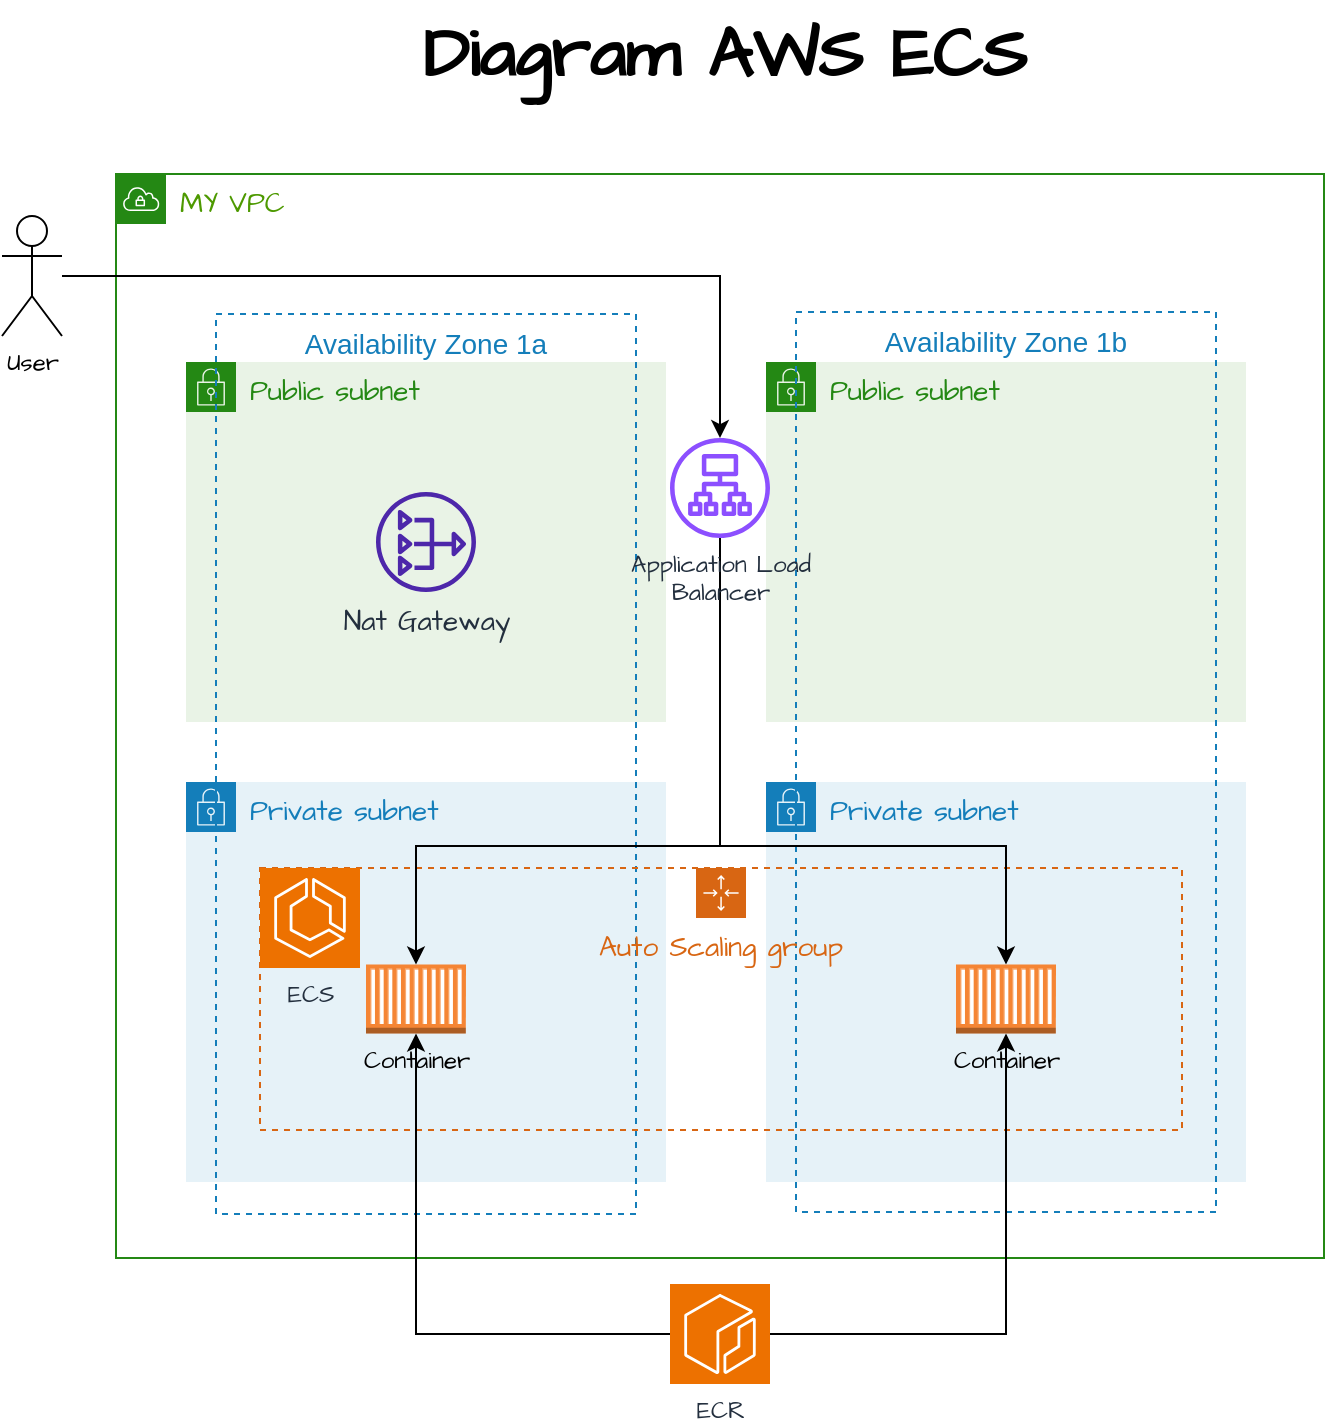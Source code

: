 <mxfile version="22.0.8" type="device" pages="5">
  <diagram id="mPbo-aHrlKtCcWPF6a67" name="EKS">
    <mxGraphModel dx="1434" dy="761" grid="0" gridSize="10" guides="1" tooltips="1" connect="1" arrows="1" fold="1" page="1" pageScale="1" pageWidth="800" pageHeight="800" math="0" shadow="0">
      <root>
        <mxCell id="0" />
        <mxCell id="1" parent="0" />
        <mxCell id="Wyj19bu42MiqpqGxOxjd-1" value="MY VPC" style="points=[[0,0],[0.25,0],[0.5,0],[0.75,0],[1,0],[1,0.25],[1,0.5],[1,0.75],[1,1],[0.75,1],[0.5,1],[0.25,1],[0,1],[0,0.75],[0,0.5],[0,0.25]];outlineConnect=0;gradientColor=none;html=1;whiteSpace=wrap;fontSize=14;fontStyle=0;container=1;pointerEvents=0;collapsible=0;recursiveResize=0;shape=mxgraph.aws4.group;grIcon=mxgraph.aws4.group_vpc;strokeColor=#248814;fillColor=none;verticalAlign=top;align=left;spacingLeft=30;fontColor=#4D9900;dashed=0;fontFamily=Architects Daughter;fontSource=https%3A%2F%2Ffonts.googleapis.com%2Fcss%3Ffamily%3DArchitects%2BDaughter;" parent="1" vertex="1">
          <mxGeometry x="118" y="141" width="604" height="542" as="geometry" />
        </mxCell>
        <mxCell id="Wyj19bu42MiqpqGxOxjd-2" value="Public subnet" style="points=[[0,0],[0.25,0],[0.5,0],[0.75,0],[1,0],[1,0.25],[1,0.5],[1,0.75],[1,1],[0.75,1],[0.5,1],[0.25,1],[0,1],[0,0.75],[0,0.5],[0,0.25]];outlineConnect=0;gradientColor=none;html=1;whiteSpace=wrap;fontSize=14;fontStyle=0;container=1;pointerEvents=0;collapsible=0;recursiveResize=0;shape=mxgraph.aws4.group;grIcon=mxgraph.aws4.group_security_group;grStroke=0;strokeColor=#248814;fillColor=#E9F3E6;verticalAlign=top;align=left;spacingLeft=30;fontColor=#248814;dashed=0;fontFamily=Architects Daughter;fontSource=https%3A%2F%2Ffonts.googleapis.com%2Fcss%3Ffamily%3DArchitects%2BDaughter;" parent="Wyj19bu42MiqpqGxOxjd-1" vertex="1">
          <mxGeometry x="35" y="94" width="240" height="180" as="geometry" />
        </mxCell>
        <mxCell id="Wyj19bu42MiqpqGxOxjd-3" value="Public subnet" style="points=[[0,0],[0.25,0],[0.5,0],[0.75,0],[1,0],[1,0.25],[1,0.5],[1,0.75],[1,1],[0.75,1],[0.5,1],[0.25,1],[0,1],[0,0.75],[0,0.5],[0,0.25]];outlineConnect=0;gradientColor=none;html=1;whiteSpace=wrap;fontSize=14;fontStyle=0;container=1;pointerEvents=0;collapsible=0;recursiveResize=0;shape=mxgraph.aws4.group;grIcon=mxgraph.aws4.group_security_group;grStroke=0;strokeColor=#248814;fillColor=#E9F3E6;verticalAlign=top;align=left;spacingLeft=30;fontColor=#248814;dashed=0;fontFamily=Architects Daughter;fontSource=https%3A%2F%2Ffonts.googleapis.com%2Fcss%3Ffamily%3DArchitects%2BDaughter;" parent="Wyj19bu42MiqpqGxOxjd-1" vertex="1">
          <mxGeometry x="325" y="94" width="240" height="180" as="geometry" />
        </mxCell>
        <mxCell id="Wyj19bu42MiqpqGxOxjd-4" value="Private subnet" style="points=[[0,0],[0.25,0],[0.5,0],[0.75,0],[1,0],[1,0.25],[1,0.5],[1,0.75],[1,1],[0.75,1],[0.5,1],[0.25,1],[0,1],[0,0.75],[0,0.5],[0,0.25]];outlineConnect=0;gradientColor=none;html=1;whiteSpace=wrap;fontSize=14;fontStyle=0;container=1;pointerEvents=0;collapsible=0;recursiveResize=0;shape=mxgraph.aws4.group;grIcon=mxgraph.aws4.group_security_group;grStroke=0;strokeColor=#147EBA;fillColor=#E6F2F8;verticalAlign=top;align=left;spacingLeft=30;fontColor=#147EBA;dashed=0;fontFamily=Architects Daughter;fontSource=https%3A%2F%2Ffonts.googleapis.com%2Fcss%3Ffamily%3DArchitects%2BDaughter;" parent="Wyj19bu42MiqpqGxOxjd-1" vertex="1">
          <mxGeometry x="35" y="304" width="240" height="200" as="geometry" />
        </mxCell>
        <mxCell id="Wyj19bu42MiqpqGxOxjd-5" value="Private subnet" style="points=[[0,0],[0.25,0],[0.5,0],[0.75,0],[1,0],[1,0.25],[1,0.5],[1,0.75],[1,1],[0.75,1],[0.5,1],[0.25,1],[0,1],[0,0.75],[0,0.5],[0,0.25]];outlineConnect=0;gradientColor=none;html=1;whiteSpace=wrap;fontSize=14;fontStyle=0;container=1;pointerEvents=0;collapsible=0;recursiveResize=0;shape=mxgraph.aws4.group;grIcon=mxgraph.aws4.group_security_group;grStroke=0;strokeColor=#147EBA;fillColor=#E6F2F8;verticalAlign=top;align=left;spacingLeft=30;fontColor=#147EBA;dashed=0;fontFamily=Architects Daughter;fontSource=https%3A%2F%2Ffonts.googleapis.com%2Fcss%3Ffamily%3DArchitects%2BDaughter;" parent="Wyj19bu42MiqpqGxOxjd-1" vertex="1">
          <mxGeometry x="325" y="304" width="240" height="200" as="geometry" />
        </mxCell>
        <mxCell id="Wyj19bu42MiqpqGxOxjd-6" value="Availability Zone 1a" style="fillColor=none;strokeColor=#147EBA;dashed=1;verticalAlign=top;fontStyle=0;fontColor=#147EBA;fontFamily=Helvetica;fontSize=14;" parent="Wyj19bu42MiqpqGxOxjd-1" vertex="1">
          <mxGeometry x="50" y="70" width="210" height="450" as="geometry" />
        </mxCell>
        <mxCell id="Wyj19bu42MiqpqGxOxjd-7" value="Availability Zone 1b" style="fillColor=none;strokeColor=#147EBA;dashed=1;verticalAlign=top;fontStyle=0;fontColor=#147EBA;fontFamily=Helvetica;fontSize=14;" parent="Wyj19bu42MiqpqGxOxjd-1" vertex="1">
          <mxGeometry x="340" y="69" width="210" height="450" as="geometry" />
        </mxCell>
        <mxCell id="Wyj19bu42MiqpqGxOxjd-8" value="Nat Gateway" style="sketch=0;outlineConnect=0;fontColor=#232F3E;gradientColor=none;fillColor=#4D27AA;strokeColor=none;dashed=0;verticalLabelPosition=bottom;verticalAlign=top;align=center;html=1;fontSize=14;fontStyle=0;aspect=fixed;pointerEvents=1;shape=mxgraph.aws4.nat_gateway;fontFamily=Architects Daughter;fontSource=https%3A%2F%2Ffonts.googleapis.com%2Fcss%3Ffamily%3DArchitects%2BDaughter;" parent="Wyj19bu42MiqpqGxOxjd-1" vertex="1">
          <mxGeometry x="130" y="159" width="50" height="50" as="geometry" />
        </mxCell>
        <mxCell id="Wyj19bu42MiqpqGxOxjd-11" value="Auto Scaling group" style="points=[[0,0],[0.25,0],[0.5,0],[0.75,0],[1,0],[1,0.25],[1,0.5],[1,0.75],[1,1],[0.75,1],[0.5,1],[0.25,1],[0,1],[0,0.75],[0,0.5],[0,0.25]];outlineConnect=0;gradientColor=none;html=1;whiteSpace=wrap;fontSize=14;fontStyle=0;container=1;pointerEvents=0;collapsible=0;recursiveResize=0;shape=mxgraph.aws4.groupCenter;grIcon=mxgraph.aws4.group_auto_scaling_group;grStroke=1;strokeColor=#D86613;fillColor=none;verticalAlign=top;align=center;fontColor=#D86613;dashed=1;spacingTop=25;fontFamily=Architects Daughter;fontSource=https%3A%2F%2Ffonts.googleapis.com%2Fcss%3Ffamily%3DArchitects%2BDaughter;" parent="Wyj19bu42MiqpqGxOxjd-1" vertex="1">
          <mxGeometry x="72" y="347" width="461" height="131" as="geometry" />
        </mxCell>
        <mxCell id="qrgRF9NxePHV8QMpL08T-4" value="Container" style="outlineConnect=0;dashed=0;verticalLabelPosition=bottom;verticalAlign=top;align=center;html=1;shape=mxgraph.aws3.ec2_compute_container;fillColor=#F58534;gradientColor=none;fontFamily=Architects Daughter;fontSource=https%3A%2F%2Ffonts.googleapis.com%2Fcss%3Ffamily%3DArchitects%2BDaughter;" vertex="1" parent="Wyj19bu42MiqpqGxOxjd-11">
          <mxGeometry x="53" y="48.25" width="50" height="34.5" as="geometry" />
        </mxCell>
        <mxCell id="qrgRF9NxePHV8QMpL08T-10" style="edgeStyle=orthogonalEdgeStyle;rounded=0;orthogonalLoop=1;jettySize=auto;html=1;" edge="1" parent="Wyj19bu42MiqpqGxOxjd-1" source="qrgRF9NxePHV8QMpL08T-1" target="qrgRF9NxePHV8QMpL08T-5">
          <mxGeometry relative="1" as="geometry">
            <Array as="points">
              <mxPoint x="302" y="336" />
              <mxPoint x="445" y="336" />
            </Array>
          </mxGeometry>
        </mxCell>
        <mxCell id="qrgRF9NxePHV8QMpL08T-11" style="edgeStyle=orthogonalEdgeStyle;rounded=0;orthogonalLoop=1;jettySize=auto;html=1;" edge="1" parent="Wyj19bu42MiqpqGxOxjd-1" source="qrgRF9NxePHV8QMpL08T-1" target="qrgRF9NxePHV8QMpL08T-4">
          <mxGeometry relative="1" as="geometry">
            <Array as="points">
              <mxPoint x="302" y="336" />
              <mxPoint x="150" y="336" />
            </Array>
          </mxGeometry>
        </mxCell>
        <mxCell id="qrgRF9NxePHV8QMpL08T-1" value="Application Load&lt;br&gt;Balancer" style="sketch=0;outlineConnect=0;fontColor=#232F3E;gradientColor=none;fillColor=#8C4FFF;strokeColor=none;dashed=0;verticalLabelPosition=bottom;verticalAlign=top;align=center;html=1;fontSize=12;fontStyle=0;aspect=fixed;pointerEvents=1;shape=mxgraph.aws4.application_load_balancer;fontFamily=Architects Daughter;fontSource=https%3A%2F%2Ffonts.googleapis.com%2Fcss%3Ffamily%3DArchitects%2BDaughter;" vertex="1" parent="Wyj19bu42MiqpqGxOxjd-1">
          <mxGeometry x="277" y="132" width="50" height="50" as="geometry" />
        </mxCell>
        <mxCell id="qrgRF9NxePHV8QMpL08T-5" value="Container" style="outlineConnect=0;dashed=0;verticalLabelPosition=bottom;verticalAlign=top;align=center;html=1;shape=mxgraph.aws3.ec2_compute_container;fillColor=#F58534;gradientColor=none;fontFamily=Architects Daughter;fontSource=https%3A%2F%2Ffonts.googleapis.com%2Fcss%3Ffamily%3DArchitects%2BDaughter;" vertex="1" parent="Wyj19bu42MiqpqGxOxjd-1">
          <mxGeometry x="420" y="395.25" width="50" height="34.5" as="geometry" />
        </mxCell>
        <mxCell id="qrgRF9NxePHV8QMpL08T-6" value="ECS" style="sketch=0;points=[[0,0,0],[0.25,0,0],[0.5,0,0],[0.75,0,0],[1,0,0],[0,1,0],[0.25,1,0],[0.5,1,0],[0.75,1,0],[1,1,0],[0,0.25,0],[0,0.5,0],[0,0.75,0],[1,0.25,0],[1,0.5,0],[1,0.75,0]];outlineConnect=0;fontColor=#232F3E;fillColor=#ED7100;strokeColor=#ffffff;dashed=0;verticalLabelPosition=bottom;verticalAlign=top;align=center;html=1;fontSize=12;fontStyle=0;aspect=fixed;shape=mxgraph.aws4.resourceIcon;resIcon=mxgraph.aws4.ecs;fontFamily=Architects Daughter;fontSource=https%3A%2F%2Ffonts.googleapis.com%2Fcss%3Ffamily%3DArchitects%2BDaughter;" vertex="1" parent="Wyj19bu42MiqpqGxOxjd-1">
          <mxGeometry x="72" y="347" width="50" height="50" as="geometry" />
        </mxCell>
        <mxCell id="Wyj19bu42MiqpqGxOxjd-9" value="&lt;font style=&quot;font-size: 35px;&quot;&gt;Diagram AWS ECS&lt;/font&gt;" style="text;html=1;align=center;verticalAlign=middle;resizable=0;points=[];autosize=1;strokeColor=none;fillColor=none;fontFamily=Architects Daughter;fontSource=https%3A%2F%2Ffonts.googleapis.com%2Fcss%3Ffamily%3DArchitects%2BDaughter;fontStyle=1;strokeWidth=17;" parent="1" vertex="1">
          <mxGeometry x="262" y="54" width="320" height="54" as="geometry" />
        </mxCell>
        <mxCell id="qrgRF9NxePHV8QMpL08T-8" style="edgeStyle=orthogonalEdgeStyle;rounded=0;orthogonalLoop=1;jettySize=auto;html=1;" edge="1" parent="1" source="qrgRF9NxePHV8QMpL08T-7" target="qrgRF9NxePHV8QMpL08T-4">
          <mxGeometry relative="1" as="geometry" />
        </mxCell>
        <mxCell id="qrgRF9NxePHV8QMpL08T-9" style="edgeStyle=orthogonalEdgeStyle;rounded=0;orthogonalLoop=1;jettySize=auto;html=1;" edge="1" parent="1" source="qrgRF9NxePHV8QMpL08T-7" target="qrgRF9NxePHV8QMpL08T-5">
          <mxGeometry relative="1" as="geometry" />
        </mxCell>
        <mxCell id="qrgRF9NxePHV8QMpL08T-7" value="ECR" style="sketch=0;points=[[0,0,0],[0.25,0,0],[0.5,0,0],[0.75,0,0],[1,0,0],[0,1,0],[0.25,1,0],[0.5,1,0],[0.75,1,0],[1,1,0],[0,0.25,0],[0,0.5,0],[0,0.75,0],[1,0.25,0],[1,0.5,0],[1,0.75,0]];outlineConnect=0;fontColor=#232F3E;fillColor=#ED7100;strokeColor=#ffffff;dashed=0;verticalLabelPosition=bottom;verticalAlign=top;align=center;html=1;fontSize=12;fontStyle=0;aspect=fixed;shape=mxgraph.aws4.resourceIcon;resIcon=mxgraph.aws4.ecr;fontFamily=Architects Daughter;fontSource=https%3A%2F%2Ffonts.googleapis.com%2Fcss%3Ffamily%3DArchitects%2BDaughter;" vertex="1" parent="1">
          <mxGeometry x="395" y="696" width="50" height="50" as="geometry" />
        </mxCell>
        <mxCell id="qrgRF9NxePHV8QMpL08T-15" style="edgeStyle=orthogonalEdgeStyle;rounded=0;orthogonalLoop=1;jettySize=auto;html=1;" edge="1" parent="1" source="qrgRF9NxePHV8QMpL08T-13" target="qrgRF9NxePHV8QMpL08T-1">
          <mxGeometry relative="1" as="geometry" />
        </mxCell>
        <mxCell id="qrgRF9NxePHV8QMpL08T-13" value="User" style="shape=umlActor;verticalLabelPosition=bottom;verticalAlign=top;html=1;outlineConnect=0;fontFamily=Architects Daughter;fontSource=https%3A%2F%2Ffonts.googleapis.com%2Fcss%3Ffamily%3DArchitects%2BDaughter;" vertex="1" parent="1">
          <mxGeometry x="61" y="162" width="30" height="60" as="geometry" />
        </mxCell>
      </root>
    </mxGraphModel>
  </diagram>
  <diagram id="i0SQBcCTWNi5ulaX82LY" name="ALB">
    <mxGraphModel dx="1426" dy="773" grid="0" gridSize="10" guides="1" tooltips="1" connect="1" arrows="1" fold="1" page="1" pageScale="1" pageWidth="1200" pageHeight="600" math="0" shadow="0">
      <root>
        <mxCell id="0" />
        <mxCell id="1" parent="0" />
        <mxCell id="ltMjmNQc9oHiHLu853Cg-11" style="rounded=0;orthogonalLoop=1;jettySize=auto;html=1;entryX=0;entryY=0.5;entryDx=0;entryDy=0;entryPerimeter=0;edgeStyle=entityRelationEdgeStyle;fontFamily=Architects Daughter;fontSource=https%3A%2F%2Ffonts.googleapis.com%2Fcss%3Ffamily%3DArchitects%2BDaughter;fontSize=17;" parent="1" source="ltMjmNQc9oHiHLu853Cg-1" target="ltMjmNQc9oHiHLu853Cg-10" edge="1">
          <mxGeometry relative="1" as="geometry" />
        </mxCell>
        <mxCell id="ltMjmNQc9oHiHLu853Cg-25" value="1" style="edgeLabel;html=1;align=center;verticalAlign=middle;resizable=0;points=[];fontSize=20;fontFamily=Architects Daughter;" parent="ltMjmNQc9oHiHLu853Cg-11" vertex="1" connectable="0">
          <mxGeometry x="-0.673" y="1" relative="1" as="geometry">
            <mxPoint as="offset" />
          </mxGeometry>
        </mxCell>
        <mxCell id="ltMjmNQc9oHiHLu853Cg-1" value="Client" style="points=[[0.35,0,0],[0.98,0.51,0],[1,0.71,0],[0.67,1,0],[0,0.795,0],[0,0.65,0]];verticalLabelPosition=bottom;sketch=0;html=1;verticalAlign=top;aspect=fixed;align=center;pointerEvents=1;shape=mxgraph.cisco19.user;fillColor=#005073;strokeColor=none;fontFamily=Architects Daughter;fontSource=https%3A%2F%2Ffonts.googleapis.com%2Fcss%3Ffamily%3DArchitects%2BDaughter;fontSize=17;" parent="1" vertex="1">
          <mxGeometry x="219" y="33" width="50" height="50" as="geometry" />
        </mxCell>
        <mxCell id="ltMjmNQc9oHiHLu853Cg-12" style="edgeStyle=entityRelationEdgeStyle;rounded=1;orthogonalLoop=1;jettySize=auto;html=1;fontFamily=Architects Daughter;fontSource=https%3A%2F%2Ffonts.googleapis.com%2Fcss%3Ffamily%3DArchitects%2BDaughter;fontSize=17;" parent="1" source="ltMjmNQc9oHiHLu853Cg-3" target="ltMjmNQc9oHiHLu853Cg-10" edge="1">
          <mxGeometry relative="1" as="geometry" />
        </mxCell>
        <mxCell id="ltMjmNQc9oHiHLu853Cg-26" value="2" style="edgeLabel;html=1;align=center;verticalAlign=middle;resizable=0;points=[];fontSize=20;fontFamily=Architects Daughter;" parent="ltMjmNQc9oHiHLu853Cg-12" vertex="1" connectable="0">
          <mxGeometry x="-0.646" y="2" relative="1" as="geometry">
            <mxPoint as="offset" />
          </mxGeometry>
        </mxCell>
        <mxCell id="ltMjmNQc9oHiHLu853Cg-3" value="Client" style="points=[[0.35,0,0],[0.98,0.51,0],[1,0.71,0],[0.67,1,0],[0,0.795,0],[0,0.65,0]];verticalLabelPosition=bottom;sketch=0;html=1;verticalAlign=top;aspect=fixed;align=center;pointerEvents=1;shape=mxgraph.cisco19.user;fillColor=#005073;strokeColor=none;fontFamily=Architects Daughter;fontSource=https%3A%2F%2Ffonts.googleapis.com%2Fcss%3Ffamily%3DArchitects%2BDaughter;fontSize=17;" parent="1" vertex="1">
          <mxGeometry x="153" y="99" width="50" height="50" as="geometry" />
        </mxCell>
        <mxCell id="ltMjmNQc9oHiHLu853Cg-13" style="edgeStyle=entityRelationEdgeStyle;rounded=1;orthogonalLoop=1;jettySize=auto;html=1;fontFamily=Architects Daughter;fontSource=https%3A%2F%2Ffonts.googleapis.com%2Fcss%3Ffamily%3DArchitects%2BDaughter;fontSize=17;" parent="1" source="ltMjmNQc9oHiHLu853Cg-4" target="ltMjmNQc9oHiHLu853Cg-10" edge="1">
          <mxGeometry relative="1" as="geometry" />
        </mxCell>
        <mxCell id="ltMjmNQc9oHiHLu853Cg-27" value="3" style="edgeLabel;html=1;align=center;verticalAlign=middle;resizable=0;points=[];fontSize=20;fontFamily=Architects Daughter;" parent="ltMjmNQc9oHiHLu853Cg-13" vertex="1" connectable="0">
          <mxGeometry x="-0.664" relative="1" as="geometry">
            <mxPoint as="offset" />
          </mxGeometry>
        </mxCell>
        <mxCell id="ltMjmNQc9oHiHLu853Cg-4" value="Client" style="points=[[0.35,0,0],[0.98,0.51,0],[1,0.71,0],[0.67,1,0],[0,0.795,0],[0,0.65,0]];verticalLabelPosition=bottom;sketch=0;html=1;verticalAlign=top;aspect=fixed;align=center;pointerEvents=1;shape=mxgraph.cisco19.user;fillColor=#005073;strokeColor=none;fontFamily=Architects Daughter;fontSource=https%3A%2F%2Ffonts.googleapis.com%2Fcss%3Ffamily%3DArchitects%2BDaughter;fontSize=17;" parent="1" vertex="1">
          <mxGeometry x="103" y="179" width="50" height="50" as="geometry" />
        </mxCell>
        <mxCell id="ltMjmNQc9oHiHLu853Cg-15" style="edgeStyle=entityRelationEdgeStyle;rounded=1;orthogonalLoop=1;jettySize=auto;html=1;entryX=0;entryY=0.5;entryDx=0;entryDy=0;entryPerimeter=0;fontFamily=Architects Daughter;fontSource=https%3A%2F%2Ffonts.googleapis.com%2Fcss%3Ffamily%3DArchitects%2BDaughter;fontSize=17;" parent="1" source="ltMjmNQc9oHiHLu853Cg-5" target="ltMjmNQc9oHiHLu853Cg-10" edge="1">
          <mxGeometry relative="1" as="geometry" />
        </mxCell>
        <mxCell id="ltMjmNQc9oHiHLu853Cg-29" value="5" style="edgeLabel;html=1;align=center;verticalAlign=middle;resizable=0;points=[];fontSize=20;fontFamily=Architects Daughter;" parent="ltMjmNQc9oHiHLu853Cg-15" vertex="1" connectable="0">
          <mxGeometry x="-0.716" relative="1" as="geometry">
            <mxPoint x="-1" as="offset" />
          </mxGeometry>
        </mxCell>
        <mxCell id="ltMjmNQc9oHiHLu853Cg-5" value="Client" style="points=[[0.35,0,0],[0.98,0.51,0],[1,0.71,0],[0.67,1,0],[0,0.795,0],[0,0.65,0]];verticalLabelPosition=bottom;sketch=0;html=1;verticalAlign=top;aspect=fixed;align=center;pointerEvents=1;shape=mxgraph.cisco19.user;fillColor=#005073;strokeColor=none;fontFamily=Architects Daughter;fontSource=https%3A%2F%2Ffonts.googleapis.com%2Fcss%3Ffamily%3DArchitects%2BDaughter;fontSize=17;" parent="1" vertex="1">
          <mxGeometry x="153" y="386" width="50" height="50" as="geometry" />
        </mxCell>
        <mxCell id="ltMjmNQc9oHiHLu853Cg-16" style="edgeStyle=entityRelationEdgeStyle;rounded=1;orthogonalLoop=1;jettySize=auto;html=1;entryX=0;entryY=0.5;entryDx=0;entryDy=0;entryPerimeter=0;fontFamily=Architects Daughter;fontSource=https%3A%2F%2Ffonts.googleapis.com%2Fcss%3Ffamily%3DArchitects%2BDaughter;fontSize=17;" parent="1" source="ltMjmNQc9oHiHLu853Cg-6" target="ltMjmNQc9oHiHLu853Cg-10" edge="1">
          <mxGeometry relative="1" as="geometry" />
        </mxCell>
        <mxCell id="ltMjmNQc9oHiHLu853Cg-30" value="6" style="edgeLabel;html=1;align=center;verticalAlign=middle;resizable=0;points=[];fontSize=20;fontFamily=Architects Daughter;" parent="ltMjmNQc9oHiHLu853Cg-16" vertex="1" connectable="0">
          <mxGeometry x="-0.654" y="1" relative="1" as="geometry">
            <mxPoint y="-1" as="offset" />
          </mxGeometry>
        </mxCell>
        <mxCell id="ltMjmNQc9oHiHLu853Cg-6" value="Client" style="points=[[0.35,0,0],[0.98,0.51,0],[1,0.71,0],[0.67,1,0],[0,0.795,0],[0,0.65,0]];verticalLabelPosition=bottom;sketch=0;html=1;verticalAlign=top;aspect=fixed;align=center;pointerEvents=1;shape=mxgraph.cisco19.user;fillColor=#005073;strokeColor=none;fontFamily=Architects Daughter;fontSource=https%3A%2F%2Ffonts.googleapis.com%2Fcss%3Ffamily%3DArchitects%2BDaughter;fontSize=17;" parent="1" vertex="1">
          <mxGeometry x="212" y="465" width="50" height="50" as="geometry" />
        </mxCell>
        <mxCell id="ltMjmNQc9oHiHLu853Cg-14" style="edgeStyle=entityRelationEdgeStyle;rounded=1;orthogonalLoop=1;jettySize=auto;html=1;fontFamily=Architects Daughter;fontSource=https%3A%2F%2Ffonts.googleapis.com%2Fcss%3Ffamily%3DArchitects%2BDaughter;fontSize=17;" parent="1" source="ltMjmNQc9oHiHLu853Cg-9" target="ltMjmNQc9oHiHLu853Cg-10" edge="1">
          <mxGeometry relative="1" as="geometry" />
        </mxCell>
        <mxCell id="ltMjmNQc9oHiHLu853Cg-28" value="4" style="edgeLabel;html=1;align=center;verticalAlign=middle;resizable=0;points=[];fontSize=20;fontFamily=Architects Daughter;" parent="ltMjmNQc9oHiHLu853Cg-14" vertex="1" connectable="0">
          <mxGeometry x="-0.683" relative="1" as="geometry">
            <mxPoint as="offset" />
          </mxGeometry>
        </mxCell>
        <mxCell id="ltMjmNQc9oHiHLu853Cg-9" value="Client" style="points=[[0.35,0,0],[0.98,0.51,0],[1,0.71,0],[0.67,1,0],[0,0.795,0],[0,0.65,0]];verticalLabelPosition=bottom;sketch=0;html=1;verticalAlign=top;aspect=fixed;align=center;pointerEvents=1;shape=mxgraph.cisco19.user;fillColor=#005073;strokeColor=none;fontFamily=Architects Daughter;fontSource=https%3A%2F%2Ffonts.googleapis.com%2Fcss%3Ffamily%3DArchitects%2BDaughter;fontSize=17;" parent="1" vertex="1">
          <mxGeometry x="103" y="289" width="50" height="50" as="geometry" />
        </mxCell>
        <mxCell id="ltMjmNQc9oHiHLu853Cg-22" style="rounded=0;orthogonalLoop=1;jettySize=auto;html=1;entryX=0;entryY=0.5;entryDx=0;entryDy=0;entryPerimeter=0;edgeStyle=orthogonalEdgeStyle;fontFamily=Architects Daughter;fontSource=https%3A%2F%2Ffonts.googleapis.com%2Fcss%3Ffamily%3DArchitects%2BDaughter;fontSize=17;" parent="1" source="ltMjmNQc9oHiHLu853Cg-10" target="ltMjmNQc9oHiHLu853Cg-17" edge="1">
          <mxGeometry relative="1" as="geometry" />
        </mxCell>
        <mxCell id="ltMjmNQc9oHiHLu853Cg-23" style="edgeStyle=orthogonalEdgeStyle;rounded=0;orthogonalLoop=1;jettySize=auto;html=1;fontFamily=Architects Daughter;fontSource=https%3A%2F%2Ffonts.googleapis.com%2Fcss%3Ffamily%3DArchitects%2BDaughter;fontSize=17;" parent="1" source="ltMjmNQc9oHiHLu853Cg-10" target="ltMjmNQc9oHiHLu853Cg-18" edge="1">
          <mxGeometry relative="1" as="geometry" />
        </mxCell>
        <mxCell id="ltMjmNQc9oHiHLu853Cg-24" style="edgeStyle=orthogonalEdgeStyle;rounded=0;orthogonalLoop=1;jettySize=auto;html=1;entryX=0;entryY=0.5;entryDx=0;entryDy=0;entryPerimeter=0;fontFamily=Architects Daughter;fontSource=https%3A%2F%2Ffonts.googleapis.com%2Fcss%3Ffamily%3DArchitects%2BDaughter;fontSize=17;" parent="1" source="ltMjmNQc9oHiHLu853Cg-10" target="ltMjmNQc9oHiHLu853Cg-19" edge="1">
          <mxGeometry relative="1" as="geometry" />
        </mxCell>
        <mxCell id="ltMjmNQc9oHiHLu853Cg-10" value="APLICATION LOAD&lt;br style=&quot;font-size: 17px;&quot;&gt;BALANCER" style="outlineConnect=0;dashed=0;verticalLabelPosition=bottom;verticalAlign=top;align=center;html=1;shape=mxgraph.aws3.application_load_balancer;fillColor=#F58534;gradientColor=none;fontFamily=Architects Daughter;fontSource=https%3A%2F%2Ffonts.googleapis.com%2Fcss%3Ffamily%3DArchitects%2BDaughter;fontSize=17;" parent="1" vertex="1">
          <mxGeometry x="591" y="232" width="69" height="72" as="geometry" />
        </mxCell>
        <mxCell id="ltMjmNQc9oHiHLu853Cg-17" value="SERVER 01" style="sketch=0;points=[[0,0,0],[0.25,0,0],[0.5,0,0],[0.75,0,0],[1,0,0],[0,1,0],[0.25,1,0],[0.5,1,0],[0.75,1,0],[1,1,0],[0,0.25,0],[0,0.5,0],[0,0.75,0],[1,0.25,0],[1,0.5,0],[1,0.75,0]];outlineConnect=0;fontColor=#232F3E;gradientColor=#F78E04;gradientDirection=north;fillColor=#D05C17;strokeColor=#ffffff;dashed=0;verticalLabelPosition=bottom;verticalAlign=top;align=center;html=1;fontSize=17;fontStyle=0;aspect=fixed;shape=mxgraph.aws4.resourceIcon;resIcon=mxgraph.aws4.auto_scaling2;fontFamily=Architects Daughter;fontSource=https%3A%2F%2Ffonts.googleapis.com%2Fcss%3Ffamily%3DArchitects%2BDaughter;" parent="1" vertex="1">
          <mxGeometry x="882" y="102" width="78" height="78" as="geometry" />
        </mxCell>
        <mxCell id="ltMjmNQc9oHiHLu853Cg-18" value="SERVER 02" style="sketch=0;points=[[0,0,0],[0.25,0,0],[0.5,0,0],[0.75,0,0],[1,0,0],[0,1,0],[0.25,1,0],[0.5,1,0],[0.75,1,0],[1,1,0],[0,0.25,0],[0,0.5,0],[0,0.75,0],[1,0.25,0],[1,0.5,0],[1,0.75,0]];outlineConnect=0;fontColor=#232F3E;gradientColor=#F78E04;gradientDirection=north;fillColor=#D05C17;strokeColor=#ffffff;dashed=0;verticalLabelPosition=bottom;verticalAlign=top;align=center;html=1;fontSize=17;fontStyle=0;aspect=fixed;shape=mxgraph.aws4.resourceIcon;resIcon=mxgraph.aws4.auto_scaling2;fontFamily=Architects Daughter;fontSource=https%3A%2F%2Ffonts.googleapis.com%2Fcss%3Ffamily%3DArchitects%2BDaughter;" parent="1" vertex="1">
          <mxGeometry x="882" y="229" width="78" height="78" as="geometry" />
        </mxCell>
        <mxCell id="ltMjmNQc9oHiHLu853Cg-19" value="SERVER 03" style="sketch=0;points=[[0,0,0],[0.25,0,0],[0.5,0,0],[0.75,0,0],[1,0,0],[0,1,0],[0.25,1,0],[0.5,1,0],[0.75,1,0],[1,1,0],[0,0.25,0],[0,0.5,0],[0,0.75,0],[1,0.25,0],[1,0.5,0],[1,0.75,0]];outlineConnect=0;fontColor=#232F3E;gradientColor=#F78E04;gradientDirection=north;fillColor=#D05C17;strokeColor=#ffffff;dashed=0;verticalLabelPosition=bottom;verticalAlign=top;align=center;html=1;fontSize=17;fontStyle=0;aspect=fixed;shape=mxgraph.aws4.resourceIcon;resIcon=mxgraph.aws4.auto_scaling2;fontFamily=Architects Daughter;fontSource=https%3A%2F%2Ffonts.googleapis.com%2Fcss%3Ffamily%3DArchitects%2BDaughter;" parent="1" vertex="1">
          <mxGeometry x="882" y="358" width="78" height="78" as="geometry" />
        </mxCell>
        <mxCell id="ltMjmNQc9oHiHLu853Cg-31" value="1, 4, 7, 10" style="text;html=1;align=center;verticalAlign=middle;resizable=0;points=[];autosize=1;strokeColor=none;fillColor=none;fontSize=20;fontFamily=Architects Daughter;" parent="1" vertex="1">
          <mxGeometry x="996" y="106" width="96" height="36" as="geometry" />
        </mxCell>
        <mxCell id="ltMjmNQc9oHiHLu853Cg-32" value="2, 5, 8,1 11" style="text;html=1;align=center;verticalAlign=middle;resizable=0;points=[];autosize=1;strokeColor=none;fillColor=none;fontSize=20;fontFamily=Architects Daughter;" parent="1" vertex="1">
          <mxGeometry x="995" y="247" width="99" height="36" as="geometry" />
        </mxCell>
        <mxCell id="ltMjmNQc9oHiHLu853Cg-33" value="3, 6, 9, 12" style="text;html=1;align=center;verticalAlign=middle;resizable=0;points=[];autosize=1;strokeColor=none;fillColor=none;fontSize=20;fontFamily=Architects Daughter;" parent="1" vertex="1">
          <mxGeometry x="993" y="379" width="101" height="36" as="geometry" />
        </mxCell>
        <mxCell id="ltMjmNQc9oHiHLu853Cg-34" value="" style="endArrow=none;html=1;rounded=0;fontFamily=Architects Daughter;fontSource=https%3A%2F%2Ffonts.googleapis.com%2Fcss%3Ffamily%3DArchitects%2BDaughter;fontSize=20;entryX=1.006;entryY=0.992;entryDx=0;entryDy=0;entryPerimeter=0;exitX=-0.036;exitY=1.032;exitDx=0;exitDy=0;exitPerimeter=0;" parent="1" source="ltMjmNQc9oHiHLu853Cg-31" target="ltMjmNQc9oHiHLu853Cg-31" edge="1">
          <mxGeometry width="50" height="50" relative="1" as="geometry">
            <mxPoint x="748" y="502" as="sourcePoint" />
            <mxPoint x="798" y="452" as="targetPoint" />
          </mxGeometry>
        </mxCell>
        <mxCell id="ltMjmNQc9oHiHLu853Cg-35" value="" style="endArrow=none;html=1;rounded=0;fontFamily=Architects Daughter;fontSource=https%3A%2F%2Ffonts.googleapis.com%2Fcss%3Ffamily%3DArchitects%2BDaughter;fontSize=20;entryX=1.006;entryY=0.992;entryDx=0;entryDy=0;entryPerimeter=0;exitX=-0.036;exitY=1.032;exitDx=0;exitDy=0;exitPerimeter=0;" parent="1" edge="1">
          <mxGeometry width="50" height="50" relative="1" as="geometry">
            <mxPoint x="995.004" y="283.002" as="sourcePoint" />
            <mxPoint x="1095.036" y="281.562" as="targetPoint" />
          </mxGeometry>
        </mxCell>
        <mxCell id="ltMjmNQc9oHiHLu853Cg-36" value="" style="endArrow=none;html=1;rounded=0;fontFamily=Architects Daughter;fontSource=https%3A%2F%2Ffonts.googleapis.com%2Fcss%3Ffamily%3DArchitects%2BDaughter;fontSize=20;entryX=1.006;entryY=0.992;entryDx=0;entryDy=0;entryPerimeter=0;exitX=-0.036;exitY=1.032;exitDx=0;exitDy=0;exitPerimeter=0;" parent="1" edge="1">
          <mxGeometry width="50" height="50" relative="1" as="geometry">
            <mxPoint x="996.004" y="416.442" as="sourcePoint" />
            <mxPoint x="1096.036" y="415.002" as="targetPoint" />
          </mxGeometry>
        </mxCell>
        <mxCell id="ltMjmNQc9oHiHLu853Cg-46" value="Datos:&lt;br&gt;- Usar de preferencia Least Outstanding Requests (LOR)&lt;br&gt;- Por defecto ALB se crea con Round Robin" style="text;html=1;align=left;verticalAlign=middle;resizable=0;points=[];autosize=1;strokeColor=none;fillColor=none;fontSize=20;fontFamily=Architects Daughter;" parent="1" vertex="1">
          <mxGeometry x="401" y="473" width="553" height="84" as="geometry" />
        </mxCell>
      </root>
    </mxGraphModel>
  </diagram>
  <diagram id="j6RR3xkUz90d4vkXJS4v" name="Psicologia">
    <mxGraphModel dx="1426" dy="773" grid="0" gridSize="10" guides="1" tooltips="1" connect="1" arrows="1" fold="1" page="1" pageScale="1" pageWidth="600" pageHeight="300" math="0" shadow="0">
      <root>
        <mxCell id="0" />
        <mxCell id="1" parent="0" />
        <mxCell id="wHrYuZzjJ5RSEBGNBpl7-1" style="rounded=0;orthogonalLoop=1;jettySize=auto;html=1;entryX=0.001;entryY=0.262;entryDx=0;entryDy=0;entryPerimeter=0;fontFamily=Architects Daughter;fontSource=https%3A%2F%2Ffonts.googleapis.com%2Fcss%3Ffamily%3DArchitects%2BDaughter;fontSize=20;edgeStyle=orthogonalEdgeStyle;curved=1;" parent="1" source="wHrYuZzjJ5RSEBGNBpl7-2" target="wHrYuZzjJ5RSEBGNBpl7-4" edge="1">
          <mxGeometry relative="1" as="geometry">
            <Array as="points">
              <mxPoint x="125" y="44" />
            </Array>
          </mxGeometry>
        </mxCell>
        <mxCell id="wHrYuZzjJ5RSEBGNBpl7-2" value="+ PiIENSAS" style="text;html=1;align=center;verticalAlign=middle;resizable=0;points=[];autosize=1;strokeColor=none;fillColor=none;fontSize=20;fontFamily=Architects Daughter;" parent="1" vertex="1">
          <mxGeometry x="66" y="125" width="118" height="36" as="geometry" />
        </mxCell>
        <mxCell id="wHrYuZzjJ5RSEBGNBpl7-3" style="edgeStyle=orthogonalEdgeStyle;curved=1;rounded=0;orthogonalLoop=1;jettySize=auto;html=1;fontFamily=Architects Daughter;fontSource=https%3A%2F%2Ffonts.googleapis.com%2Fcss%3Ffamily%3DArchitects%2BDaughter;fontSize=20;" parent="1" source="wHrYuZzjJ5RSEBGNBpl7-4" target="wHrYuZzjJ5RSEBGNBpl7-6" edge="1">
          <mxGeometry relative="1" as="geometry" />
        </mxCell>
        <mxCell id="wHrYuZzjJ5RSEBGNBpl7-4" value="+ DUDAS" style="text;html=1;align=center;verticalAlign=middle;resizable=0;points=[];autosize=1;strokeColor=none;fillColor=none;fontSize=20;fontFamily=Architects Daughter;" parent="1" vertex="1">
          <mxGeometry x="262" y="35" width="99" height="36" as="geometry" />
        </mxCell>
        <mxCell id="wHrYuZzjJ5RSEBGNBpl7-5" style="edgeStyle=orthogonalEdgeStyle;curved=1;rounded=0;orthogonalLoop=1;jettySize=auto;html=1;entryX=0.994;entryY=0.56;entryDx=0;entryDy=0;entryPerimeter=0;fontFamily=Architects Daughter;fontSource=https%3A%2F%2Ffonts.googleapis.com%2Fcss%3Ffamily%3DArchitects%2BDaughter;fontSize=20;" parent="1" source="wHrYuZzjJ5RSEBGNBpl7-6" target="wHrYuZzjJ5RSEBGNBpl7-8" edge="1">
          <mxGeometry relative="1" as="geometry">
            <Array as="points">
              <mxPoint x="483" y="250" />
            </Array>
          </mxGeometry>
        </mxCell>
        <mxCell id="wHrYuZzjJ5RSEBGNBpl7-6" value="- ACCION" style="text;html=1;align=center;verticalAlign=middle;resizable=0;points=[];autosize=1;strokeColor=none;fillColor=none;fontSize=20;fontFamily=Architects Daughter;" parent="1" vertex="1">
          <mxGeometry x="432" y="125" width="102" height="36" as="geometry" />
        </mxCell>
        <mxCell id="wHrYuZzjJ5RSEBGNBpl7-7" style="edgeStyle=orthogonalEdgeStyle;curved=1;rounded=0;orthogonalLoop=1;jettySize=auto;html=1;entryX=0.476;entryY=1.095;entryDx=0;entryDy=0;entryPerimeter=0;fontFamily=Architects Daughter;fontSource=https%3A%2F%2Ffonts.googleapis.com%2Fcss%3Ffamily%3DArchitects%2BDaughter;fontSize=20;" parent="1" source="wHrYuZzjJ5RSEBGNBpl7-8" target="wHrYuZzjJ5RSEBGNBpl7-2" edge="1">
          <mxGeometry relative="1" as="geometry" />
        </mxCell>
        <mxCell id="wHrYuZzjJ5RSEBGNBpl7-8" value="- CONFIANZA" style="text;html=1;align=center;verticalAlign=middle;resizable=0;points=[];autosize=1;strokeColor=none;fillColor=none;fontSize=20;fontFamily=Architects Daughter;" parent="1" vertex="1">
          <mxGeometry x="240" y="230" width="143" height="36" as="geometry" />
        </mxCell>
      </root>
    </mxGraphModel>
  </diagram>
  <diagram id="i6uhCjpPMAALA1VWIj2W" name="EC2ImageBuilder">
    <mxGraphModel grid="0" page="1" gridSize="10" guides="1" tooltips="1" connect="1" arrows="1" fold="1" pageScale="1" pageWidth="800" pageHeight="400" math="0" shadow="0">
      <root>
        <mxCell id="0" />
        <mxCell id="1" parent="0" />
        <mxCell id="qWt7DwxtMXLDu0pO4AvJ-12" value="Distribution Configuration" style="rounded=1;arcSize=10;dashed=1;fillColor=#dae8fc;dashPattern=8 3 1 3;strokeWidth=2;fontFamily=Architects Daughter;fontSource=https%3A%2F%2Ffonts.googleapis.com%2Fcss%3Ffamily%3DArchitects%2BDaughter;strokeColor=#6c8ebf;verticalAlign=top;" vertex="1" parent="1">
          <mxGeometry x="56" y="201" width="370" height="124" as="geometry" />
        </mxCell>
        <mxCell id="qWt7DwxtMXLDu0pO4AvJ-5" value="Creates" style="edgeStyle=orthogonalEdgeStyle;rounded=0;orthogonalLoop=1;jettySize=auto;html=1;fontFamily=Architects Daughter;fontSource=https%3A%2F%2Ffonts.googleapis.com%2Fcss%3Ffamily%3DArchitects%2BDaughter;" edge="1" parent="1" source="qWt7DwxtMXLDu0pO4AvJ-1" target="qWt7DwxtMXLDu0pO4AvJ-3">
          <mxGeometry relative="1" as="geometry" />
        </mxCell>
        <mxCell id="qWt7DwxtMXLDu0pO4AvJ-6" style="edgeStyle=orthogonalEdgeStyle;rounded=0;orthogonalLoop=1;jettySize=auto;html=1;fontFamily=Architects Daughter;fontSource=https%3A%2F%2Ffonts.googleapis.com%2Fcss%3Ffamily%3DArchitects%2BDaughter;" edge="1" parent="1" source="qWt7DwxtMXLDu0pO4AvJ-1" target="qWt7DwxtMXLDu0pO4AvJ-2">
          <mxGeometry relative="1" as="geometry">
            <Array as="points">
              <mxPoint x="206" y="94" />
              <mxPoint x="206" y="181" />
              <mxPoint x="360" y="181" />
            </Array>
          </mxGeometry>
        </mxCell>
        <mxCell id="qWt7DwxtMXLDu0pO4AvJ-7" value="Updates Launch Template" style="edgeLabel;html=1;align=center;verticalAlign=middle;resizable=0;points=[];fontFamily=Architects Daughter;" connectable="0" vertex="1" parent="qWt7DwxtMXLDu0pO4AvJ-6">
          <mxGeometry x="0.131" y="3" relative="1" as="geometry">
            <mxPoint x="21" as="offset" />
          </mxGeometry>
        </mxCell>
        <mxCell id="qWt7DwxtMXLDu0pO4AvJ-1" value="EC2 Image Builder" style="sketch=0;points=[[0,0,0],[0.25,0,0],[0.5,0,0],[0.75,0,0],[1,0,0],[0,1,0],[0.25,1,0],[0.5,1,0],[0.75,1,0],[1,1,0],[0,0.25,0],[0,0.5,0],[0,0.75,0],[1,0.25,0],[1,0.5,0],[1,0.75,0]];outlineConnect=0;fontColor=#232F3E;gradientColor=#F78E04;gradientDirection=north;fillColor=#D05C17;strokeColor=#ffffff;dashed=0;verticalLabelPosition=top;verticalAlign=bottom;align=center;html=1;fontSize=12;fontStyle=0;aspect=fixed;shape=mxgraph.aws4.resourceIcon;resIcon=mxgraph.aws4.ec2_image_builder;fontFamily=Architects Daughter;fontSource=https%3A%2F%2Ffonts.googleapis.com%2Fcss%3Ffamily%3DArchitects%2BDaughter;labelPosition=center;" vertex="1" parent="1">
          <mxGeometry x="91" y="55" width="78" height="78" as="geometry" />
        </mxCell>
        <mxCell id="qWt7DwxtMXLDu0pO4AvJ-2" value="Launch Template" style="sketch=0;outlineConnect=0;fontColor=#232F3E;gradientColor=none;strokeColor=#232F3E;fillColor=#ffffff;dashed=0;verticalLabelPosition=bottom;verticalAlign=top;align=center;html=1;fontSize=12;fontStyle=0;aspect=fixed;shape=mxgraph.aws4.resourceIcon;resIcon=mxgraph.aws4.template;fontFamily=Architects Daughter;fontSource=https%3A%2F%2Ffonts.googleapis.com%2Fcss%3Ffamily%3DArchitects%2BDaughter;" vertex="1" parent="1">
          <mxGeometry x="321" y="217" width="78" height="78" as="geometry" />
        </mxCell>
        <mxCell id="qWt7DwxtMXLDu0pO4AvJ-3" value="AMI" style="outlineConnect=0;dashed=0;verticalLabelPosition=bottom;verticalAlign=top;align=center;html=1;shape=mxgraph.aws3.ami;fillColor=#F58534;gradientColor=none;fontFamily=Architects Daughter;fontSource=https%3A%2F%2Ffonts.googleapis.com%2Fcss%3Ffamily%3DArchitects%2BDaughter;" vertex="1" parent="1">
          <mxGeometry x="91" y="217" width="78" height="78" as="geometry" />
        </mxCell>
        <mxCell id="qWt7DwxtMXLDu0pO4AvJ-8" style="edgeStyle=orthogonalEdgeStyle;rounded=0;orthogonalLoop=1;jettySize=auto;html=1;fontFamily=Architects Daughter;fontSource=https%3A%2F%2Ffonts.googleapis.com%2Fcss%3Ffamily%3DArchitects%2BDaughter;" edge="1" parent="1" source="qWt7DwxtMXLDu0pO4AvJ-4" target="qWt7DwxtMXLDu0pO4AvJ-2">
          <mxGeometry relative="1" as="geometry" />
        </mxCell>
        <mxCell id="qWt7DwxtMXLDu0pO4AvJ-9" value="ASG uses updated&lt;br&gt;Launch Template" style="edgeLabel;html=1;align=center;verticalAlign=middle;resizable=0;points=[];fontFamily=Architects Daughter;" connectable="0" vertex="1" parent="qWt7DwxtMXLDu0pO4AvJ-8">
          <mxGeometry x="0.014" relative="1" as="geometry">
            <mxPoint as="offset" />
          </mxGeometry>
        </mxCell>
        <mxCell id="qWt7DwxtMXLDu0pO4AvJ-16" style="edgeStyle=orthogonalEdgeStyle;rounded=0;orthogonalLoop=1;jettySize=auto;html=1;fontFamily=Architects Daughter;fontSource=https%3A%2F%2Ffonts.googleapis.com%2Fcss%3Ffamily%3DArchitects%2BDaughter;curved=1;entryX=0.5;entryY=1;entryDx=0;entryDy=0;entryPerimeter=0;exitX=1;exitY=0.5;exitDx=0;exitDy=0;exitPerimeter=0;" edge="1" parent="1" source="qWt7DwxtMXLDu0pO4AvJ-4" target="qWt7DwxtMXLDu0pO4AvJ-4">
          <mxGeometry relative="1" as="geometry">
            <mxPoint x="734" y="334" as="targetPoint" />
            <Array as="points">
              <mxPoint x="647" y="251" />
              <mxPoint x="712" y="251" />
              <mxPoint x="712" y="321" />
              <mxPoint x="608" y="321" />
            </Array>
          </mxGeometry>
        </mxCell>
        <mxCell id="qWt7DwxtMXLDu0pO4AvJ-17" value="Refresh EC2&lt;br&gt;Instances" style="edgeLabel;html=1;align=center;verticalAlign=middle;resizable=0;points=[];fontFamily=Architects Daughter;" connectable="0" vertex="1" parent="qWt7DwxtMXLDu0pO4AvJ-16">
          <mxGeometry x="-0.057" y="-5" relative="1" as="geometry">
            <mxPoint y="-16" as="offset" />
          </mxGeometry>
        </mxCell>
        <mxCell id="qWt7DwxtMXLDu0pO4AvJ-4" value="AutoScaling Group" style="sketch=0;points=[[0,0,0],[0.25,0,0],[0.5,0,0],[0.75,0,0],[1,0,0],[0,1,0],[0.25,1,0],[0.5,1,0],[0.75,1,0],[1,1,0],[0,0.25,0],[0,0.5,0],[0,0.75,0],[1,0.25,0],[1,0.5,0],[1,0.75,0]];outlineConnect=0;fontColor=#232F3E;gradientColor=#F78E04;gradientDirection=north;fillColor=#D05C17;strokeColor=#ffffff;dashed=0;verticalLabelPosition=top;verticalAlign=bottom;align=center;html=1;fontSize=12;fontStyle=0;aspect=fixed;shape=mxgraph.aws4.resourceIcon;resIcon=mxgraph.aws4.auto_scaling2;fontFamily=Architects Daughter;fontSource=https%3A%2F%2Ffonts.googleapis.com%2Fcss%3Ffamily%3DArchitects%2BDaughter;labelPosition=center;" vertex="1" parent="1">
          <mxGeometry x="569" y="217" width="78" height="78" as="geometry" />
        </mxCell>
      </root>
    </mxGraphModel>
  </diagram>
  <diagram id="DuN9I8ZPOqEdz3mrepPa" name="TypesDeploys">
    <mxGraphModel grid="0" page="1" gridSize="10" guides="1" tooltips="1" connect="1" arrows="1" fold="1" pageScale="1" pageWidth="1700" pageHeight="2100" math="0" shadow="0">
      <root>
        <mxCell id="0" />
        <mxCell id="1" parent="0" />
        <mxCell id="49VL7YZ-0XPJifzhpOtU-21" value="" style="rounded=1;whiteSpace=wrap;html=1;fontFamily=Architects Daughter;fontSource=https%3A%2F%2Ffonts.googleapis.com%2Fcss%3Ffamily%3DArchitects%2BDaughter;fontSize=15;" vertex="1" parent="1">
          <mxGeometry x="182" y="223" width="340" height="297" as="geometry" />
        </mxCell>
        <mxCell id="49VL7YZ-0XPJifzhpOtU-24" style="edgeStyle=orthogonalEdgeStyle;curved=1;rounded=0;orthogonalLoop=1;jettySize=auto;html=1;entryX=0;entryY=0.5;entryDx=0;entryDy=0;entryPerimeter=0;strokeWidth=1;fontFamily=Architects Daughter;fontSource=https%3A%2F%2Ffonts.googleapis.com%2Fcss%3Ffamily%3DArchitects%2BDaughter;fontSize=15;" edge="1" parent="1" source="49VL7YZ-0XPJifzhpOtU-3" target="49VL7YZ-0XPJifzhpOtU-22">
          <mxGeometry relative="1" as="geometry" />
        </mxCell>
        <mxCell id="49VL7YZ-0XPJifzhpOtU-3" value="" style="fillColor=#28A8E0;verticalLabelPosition=bottom;sketch=0;html=1;strokeColor=#ffffff;verticalAlign=top;align=center;points=[[0.145,0.145,0],[0.5,0,0],[0.855,0.145,0],[1,0.5,0],[0.855,0.855,0],[0.5,1,0],[0.145,0.855,0],[0,0.5,0]];pointerEvents=1;shape=mxgraph.cisco_safe.compositeIcon;bgIcon=ellipse;resIcon=mxgraph.cisco_safe.capability.user;fontFamily=Architects Daughter;fontSource=https%3A%2F%2Ffonts.googleapis.com%2Fcss%3Ffamily%3DArchitects%2BDaughter;fontSize=15;" vertex="1" parent="1">
          <mxGeometry x="70" y="274" width="43" height="43" as="geometry" />
        </mxCell>
        <mxCell id="49VL7YZ-0XPJifzhpOtU-23" style="edgeStyle=orthogonalEdgeStyle;rounded=0;orthogonalLoop=1;jettySize=auto;html=1;entryX=0;entryY=0.5;entryDx=0;entryDy=0;entryPerimeter=0;strokeWidth=1;fontFamily=Architects Daughter;fontSource=https%3A%2F%2Ffonts.googleapis.com%2Fcss%3Ffamily%3DArchitects%2BDaughter;curved=1;fontSize=15;" edge="1" parent="1" source="49VL7YZ-0XPJifzhpOtU-4" target="49VL7YZ-0XPJifzhpOtU-22">
          <mxGeometry relative="1" as="geometry" />
        </mxCell>
        <mxCell id="49VL7YZ-0XPJifzhpOtU-4" value="" style="fillColor=#28A8E0;verticalLabelPosition=bottom;sketch=0;html=1;strokeColor=#ffffff;verticalAlign=top;align=center;points=[[0.145,0.145,0],[0.5,0,0],[0.855,0.145,0],[1,0.5,0],[0.855,0.855,0],[0.5,1,0],[0.145,0.855,0],[0,0.5,0]];pointerEvents=1;shape=mxgraph.cisco_safe.compositeIcon;bgIcon=ellipse;resIcon=mxgraph.cisco_safe.capability.user;fontFamily=Architects Daughter;fontSource=https%3A%2F%2Ffonts.googleapis.com%2Fcss%3Ffamily%3DArchitects%2BDaughter;fontSize=15;" vertex="1" parent="1">
          <mxGeometry x="70" y="437" width="43" height="43" as="geometry" />
        </mxCell>
        <mxCell id="49VL7YZ-0XPJifzhpOtU-6" value="APP" style="points=[[0.25,0,0],[0.5,0,0],[0.75,0,0],[1,0.25,0],[1,0.5,0],[1,0.75,0],[0.75,1,0],[0.5,1,0],[0.25,1,0],[0,0.75,0],[0,0.5,0],[0,0.25,0]];rounded=1;arcSize=10;strokeColor=#6c8ebf;fillColor=#dae8fc;strokeWidth=2;whiteSpace=wrap;verticalAlign=bottom;fontFamily=Architects Daughter;fontSource=https%3A%2F%2Ffonts.googleapis.com%2Fcss%3Ffamily%3DArchitects%2BDaughter;fontSize=15;" vertex="1" parent="1">
          <mxGeometry x="207" y="248" width="238" height="108" as="geometry" />
        </mxCell>
        <mxCell id="49VL7YZ-0XPJifzhpOtU-9" value="" style="verticalLabelPosition=bottom;html=1;verticalAlign=top;align=center;strokeColor=none;fillColor=#00BEF2;shape=mxgraph.azure.azure_website;pointerEvents=1;fontFamily=Architects Daughter;fontSource=https%3A%2F%2Ffonts.googleapis.com%2Fcss%3Ffamily%3DArchitects%2BDaughter;fontSize=15;" vertex="1" parent="1">
          <mxGeometry x="247" y="274.5" width="50" height="50" as="geometry" />
        </mxCell>
        <mxCell id="49VL7YZ-0XPJifzhpOtU-10" value="" style="aspect=fixed;perimeter=ellipsePerimeter;html=1;align=center;shadow=0;dashed=0;spacingTop=3;image;image=img/lib/active_directory/web_server.svg;fontFamily=Architects Daughter;fontSource=https%3A%2F%2Ffonts.googleapis.com%2Fcss%3Ffamily%3DArchitects%2BDaughter;fontSize=15;" vertex="1" parent="1">
          <mxGeometry x="359" y="274.5" width="40" height="50" as="geometry" />
        </mxCell>
        <mxCell id="49VL7YZ-0XPJifzhpOtU-11" value="" style="sketch=0;aspect=fixed;html=1;points=[];align=center;image;fontSize=15;image=img/lib/mscae/Chart.svg;fontFamily=Architects Daughter;fontSource=https%3A%2F%2Ffonts.googleapis.com%2Fcss%3Ffamily%3DArchitects%2BDaughter;" vertex="1" parent="1">
          <mxGeometry x="452" y="275.5" width="50" height="48" as="geometry" />
        </mxCell>
        <mxCell id="49VL7YZ-0XPJifzhpOtU-12" value="Release 1.2.3" style="text;html=1;align=center;verticalAlign=middle;resizable=0;points=[];autosize=1;strokeColor=none;fillColor=none;fontFamily=Architects Daughter;fontSize=15;" vertex="1" parent="1">
          <mxGeometry x="280" y="247" width="99" height="30" as="geometry" />
        </mxCell>
        <mxCell id="49VL7YZ-0XPJifzhpOtU-13" value="APP" style="points=[[0.25,0,0],[0.5,0,0],[0.75,0,0],[1,0.25,0],[1,0.5,0],[1,0.75,0],[0.75,1,0],[0.5,1,0],[0.25,1,0],[0,0.75,0],[0,0.5,0],[0,0.25,0]];rounded=1;arcSize=10;strokeColor=#82b366;fillColor=#d5e8d4;strokeWidth=2;whiteSpace=wrap;verticalAlign=bottom;fontFamily=Architects Daughter;fontSource=https%3A%2F%2Ffonts.googleapis.com%2Fcss%3Ffamily%3DArchitects%2BDaughter;fontSize=15;" vertex="1" parent="1">
          <mxGeometry x="207" y="389" width="238" height="108" as="geometry" />
        </mxCell>
        <mxCell id="49VL7YZ-0XPJifzhpOtU-14" value="" style="verticalLabelPosition=bottom;html=1;verticalAlign=top;align=center;strokeColor=none;fillColor=#00BEF2;shape=mxgraph.azure.azure_website;pointerEvents=1;fontFamily=Architects Daughter;fontSource=https%3A%2F%2Ffonts.googleapis.com%2Fcss%3Ffamily%3DArchitects%2BDaughter;fontSize=15;" vertex="1" parent="1">
          <mxGeometry x="247" y="415.5" width="50" height="50" as="geometry" />
        </mxCell>
        <mxCell id="49VL7YZ-0XPJifzhpOtU-15" value="" style="aspect=fixed;perimeter=ellipsePerimeter;html=1;align=center;shadow=0;dashed=0;spacingTop=3;image;image=img/lib/active_directory/web_server.svg;fontFamily=Architects Daughter;fontSource=https%3A%2F%2Ffonts.googleapis.com%2Fcss%3Ffamily%3DArchitects%2BDaughter;fontSize=15;" vertex="1" parent="1">
          <mxGeometry x="359" y="415.5" width="40" height="50" as="geometry" />
        </mxCell>
        <mxCell id="49VL7YZ-0XPJifzhpOtU-16" value="" style="sketch=0;aspect=fixed;html=1;points=[];align=center;image;fontSize=15;image=img/lib/mscae/Chart.svg;fontFamily=Architects Daughter;fontSource=https%3A%2F%2Ffonts.googleapis.com%2Fcss%3Ffamily%3DArchitects%2BDaughter;" vertex="1" parent="1">
          <mxGeometry x="452" y="416.5" width="50" height="48" as="geometry" />
        </mxCell>
        <mxCell id="49VL7YZ-0XPJifzhpOtU-17" value="Release 1.2.4" style="text;html=1;align=center;verticalAlign=middle;resizable=0;points=[];autosize=1;strokeColor=none;fillColor=none;fontFamily=Architects Daughter;fontSize=15;" vertex="1" parent="1">
          <mxGeometry x="278" y="388" width="102" height="30" as="geometry" />
        </mxCell>
        <mxCell id="49VL7YZ-0XPJifzhpOtU-18" value="BEFORE" style="text;html=1;align=center;verticalAlign=middle;resizable=0;points=[];autosize=1;strokeColor=none;fillColor=none;fontFamily=Architects Daughter;fontSize=15;" vertex="1" parent="1">
          <mxGeometry x="287" y="190" width="78" height="30" as="geometry" />
        </mxCell>
        <mxCell id="49VL7YZ-0XPJifzhpOtU-19" value="" style="endArrow=none;html=1;rounded=0;fontFamily=Architects Daughter;fontSource=https%3A%2F%2Ffonts.googleapis.com%2Fcss%3Ffamily%3DArchitects%2BDaughter;strokeWidth=4;fillColor=#e1d5e7;strokeColor=#9673a6;fontSize=15;" edge="1" parent="1">
          <mxGeometry width="50" height="50" relative="1" as="geometry">
            <mxPoint x="552" y="520" as="sourcePoint" />
            <mxPoint x="552" y="203" as="targetPoint" />
          </mxGeometry>
        </mxCell>
        <mxCell id="49VL7YZ-0XPJifzhpOtU-25" style="edgeStyle=orthogonalEdgeStyle;curved=1;rounded=0;orthogonalLoop=1;jettySize=auto;html=1;strokeWidth=1;fontFamily=Architects Daughter;fontSource=https%3A%2F%2Ffonts.googleapis.com%2Fcss%3Ffamily%3DArchitects%2BDaughter;fontSize=15;" edge="1" parent="1" source="49VL7YZ-0XPJifzhpOtU-22" target="49VL7YZ-0XPJifzhpOtU-6">
          <mxGeometry relative="1" as="geometry" />
        </mxCell>
        <mxCell id="49VL7YZ-0XPJifzhpOtU-27" value="98% traffic" style="edgeLabel;html=1;align=center;verticalAlign=middle;resizable=0;points=[];fontFamily=Architects Daughter;fontSize=15;" connectable="0" vertex="1" parent="49VL7YZ-0XPJifzhpOtU-25">
          <mxGeometry x="0.064" relative="1" as="geometry">
            <mxPoint as="offset" />
          </mxGeometry>
        </mxCell>
        <mxCell id="49VL7YZ-0XPJifzhpOtU-26" style="edgeStyle=orthogonalEdgeStyle;curved=1;rounded=0;orthogonalLoop=1;jettySize=auto;html=1;strokeWidth=1;fontFamily=Architects Daughter;fontSource=https%3A%2F%2Ffonts.googleapis.com%2Fcss%3Ffamily%3DArchitects%2BDaughter;fontSize=15;" edge="1" parent="1" source="49VL7YZ-0XPJifzhpOtU-22" target="49VL7YZ-0XPJifzhpOtU-13">
          <mxGeometry relative="1" as="geometry" />
        </mxCell>
        <mxCell id="49VL7YZ-0XPJifzhpOtU-28" value="2% traffic" style="edgeLabel;html=1;align=center;verticalAlign=middle;resizable=0;points=[];fontFamily=Architects Daughter;fontSize=15;" connectable="0" vertex="1" parent="49VL7YZ-0XPJifzhpOtU-26">
          <mxGeometry x="-0.038" y="-2" relative="1" as="geometry">
            <mxPoint as="offset" />
          </mxGeometry>
        </mxCell>
        <mxCell id="49VL7YZ-0XPJifzhpOtU-22" value="" style="sketch=0;points=[[0.015,0.015,0],[0.985,0.015,0],[0.985,0.985,0],[0.015,0.985,0],[0.25,0,0],[0.5,0,0],[0.75,0,0],[1,0.25,0],[1,0.5,0],[1,0.75,0],[0.75,1,0],[0.5,1,0],[0.25,1,0],[0,0.75,0],[0,0.5,0],[0,0.25,0]];verticalLabelPosition=bottom;html=1;verticalAlign=top;aspect=fixed;align=center;pointerEvents=1;shape=mxgraph.cisco19.rect;prIcon=load_balancer;fillColor=#FAFAFA;strokeColor=#005073;fontFamily=Architects Daughter;fontSource=https%3A%2F%2Ffonts.googleapis.com%2Fcss%3Ffamily%3DArchitects%2BDaughter;fontSize=15;" vertex="1" parent="1">
          <mxGeometry x="70" y="352" width="64" height="50" as="geometry" />
        </mxCell>
        <mxCell id="49VL7YZ-0XPJifzhpOtU-29" value="" style="rounded=1;whiteSpace=wrap;html=1;fontFamily=Architects Daughter;fontSource=https%3A%2F%2Ffonts.googleapis.com%2Fcss%3Ffamily%3DArchitects%2BDaughter;fontSize=15;" vertex="1" parent="1">
          <mxGeometry x="700" y="223" width="340" height="297" as="geometry" />
        </mxCell>
        <mxCell id="49VL7YZ-0XPJifzhpOtU-30" style="edgeStyle=orthogonalEdgeStyle;curved=1;rounded=0;orthogonalLoop=1;jettySize=auto;html=1;entryX=0;entryY=0.5;entryDx=0;entryDy=0;entryPerimeter=0;strokeWidth=1;fontFamily=Architects Daughter;fontSource=https%3A%2F%2Ffonts.googleapis.com%2Fcss%3Ffamily%3DArchitects%2BDaughter;fontSize=15;" edge="1" parent="1" source="49VL7YZ-0XPJifzhpOtU-31" target="49VL7YZ-0XPJifzhpOtU-49">
          <mxGeometry relative="1" as="geometry" />
        </mxCell>
        <mxCell id="49VL7YZ-0XPJifzhpOtU-31" value="" style="fillColor=#28A8E0;verticalLabelPosition=bottom;sketch=0;html=1;strokeColor=#ffffff;verticalAlign=top;align=center;points=[[0.145,0.145,0],[0.5,0,0],[0.855,0.145,0],[1,0.5,0],[0.855,0.855,0],[0.5,1,0],[0.145,0.855,0],[0,0.5,0]];pointerEvents=1;shape=mxgraph.cisco_safe.compositeIcon;bgIcon=ellipse;resIcon=mxgraph.cisco_safe.capability.user;fontFamily=Architects Daughter;fontSource=https%3A%2F%2Ffonts.googleapis.com%2Fcss%3Ffamily%3DArchitects%2BDaughter;fontSize=15;" vertex="1" parent="1">
          <mxGeometry x="588" y="274" width="43" height="43" as="geometry" />
        </mxCell>
        <mxCell id="49VL7YZ-0XPJifzhpOtU-32" style="edgeStyle=orthogonalEdgeStyle;rounded=0;orthogonalLoop=1;jettySize=auto;html=1;entryX=0;entryY=0.5;entryDx=0;entryDy=0;entryPerimeter=0;strokeWidth=1;fontFamily=Architects Daughter;fontSource=https%3A%2F%2Ffonts.googleapis.com%2Fcss%3Ffamily%3DArchitects%2BDaughter;curved=1;fontSize=15;" edge="1" parent="1" source="49VL7YZ-0XPJifzhpOtU-33" target="49VL7YZ-0XPJifzhpOtU-49">
          <mxGeometry relative="1" as="geometry" />
        </mxCell>
        <mxCell id="49VL7YZ-0XPJifzhpOtU-33" value="" style="fillColor=#28A8E0;verticalLabelPosition=bottom;sketch=0;html=1;strokeColor=#ffffff;verticalAlign=top;align=center;points=[[0.145,0.145,0],[0.5,0,0],[0.855,0.145,0],[1,0.5,0],[0.855,0.855,0],[0.5,1,0],[0.145,0.855,0],[0,0.5,0]];pointerEvents=1;shape=mxgraph.cisco_safe.compositeIcon;bgIcon=ellipse;resIcon=mxgraph.cisco_safe.capability.user;fontFamily=Architects Daughter;fontSource=https%3A%2F%2Ffonts.googleapis.com%2Fcss%3Ffamily%3DArchitects%2BDaughter;fontSize=15;" vertex="1" parent="1">
          <mxGeometry x="588" y="437" width="43" height="43" as="geometry" />
        </mxCell>
        <mxCell id="49VL7YZ-0XPJifzhpOtU-34" value="APP" style="points=[[0.25,0,0],[0.5,0,0],[0.75,0,0],[1,0.25,0],[1,0.5,0],[1,0.75,0],[0.75,1,0],[0.5,1,0],[0.25,1,0],[0,0.75,0],[0,0.5,0],[0,0.25,0]];rounded=1;arcSize=10;strokeColor=#6c8ebf;fillColor=#dae8fc;strokeWidth=2;whiteSpace=wrap;verticalAlign=bottom;fontFamily=Architects Daughter;fontSource=https%3A%2F%2Ffonts.googleapis.com%2Fcss%3Ffamily%3DArchitects%2BDaughter;fontSize=15;" vertex="1" parent="1">
          <mxGeometry x="725" y="248" width="238" height="108" as="geometry" />
        </mxCell>
        <mxCell id="49VL7YZ-0XPJifzhpOtU-35" value="" style="verticalLabelPosition=bottom;html=1;verticalAlign=top;align=center;strokeColor=none;fillColor=#00BEF2;shape=mxgraph.azure.azure_website;pointerEvents=1;fontFamily=Architects Daughter;fontSource=https%3A%2F%2Ffonts.googleapis.com%2Fcss%3Ffamily%3DArchitects%2BDaughter;fontSize=15;" vertex="1" parent="1">
          <mxGeometry x="765" y="274.5" width="50" height="50" as="geometry" />
        </mxCell>
        <mxCell id="49VL7YZ-0XPJifzhpOtU-36" value="" style="aspect=fixed;perimeter=ellipsePerimeter;html=1;align=center;shadow=0;dashed=0;spacingTop=3;image;image=img/lib/active_directory/web_server.svg;fontFamily=Architects Daughter;fontSource=https%3A%2F%2Ffonts.googleapis.com%2Fcss%3Ffamily%3DArchitects%2BDaughter;fontSize=15;" vertex="1" parent="1">
          <mxGeometry x="877" y="274.5" width="40" height="50" as="geometry" />
        </mxCell>
        <mxCell id="49VL7YZ-0XPJifzhpOtU-37" value="" style="sketch=0;aspect=fixed;html=1;points=[];align=center;image;fontSize=15;image=img/lib/mscae/Chart.svg;fontFamily=Architects Daughter;fontSource=https%3A%2F%2Ffonts.googleapis.com%2Fcss%3Ffamily%3DArchitects%2BDaughter;" vertex="1" parent="1">
          <mxGeometry x="970" y="275.5" width="50" height="48" as="geometry" />
        </mxCell>
        <mxCell id="49VL7YZ-0XPJifzhpOtU-38" value="Release 1.2.3" style="text;html=1;align=center;verticalAlign=middle;resizable=0;points=[];autosize=1;strokeColor=none;fillColor=none;fontFamily=Architects Daughter;fontSize=15;" vertex="1" parent="1">
          <mxGeometry x="798" y="247" width="99" height="30" as="geometry" />
        </mxCell>
        <mxCell id="49VL7YZ-0XPJifzhpOtU-39" value="APP" style="points=[[0.25,0,0],[0.5,0,0],[0.75,0,0],[1,0.25,0],[1,0.5,0],[1,0.75,0],[0.75,1,0],[0.5,1,0],[0.25,1,0],[0,0.75,0],[0,0.5,0],[0,0.25,0]];rounded=1;arcSize=10;strokeColor=#82b366;fillColor=#d5e8d4;strokeWidth=2;whiteSpace=wrap;verticalAlign=bottom;fontFamily=Architects Daughter;fontSource=https%3A%2F%2Ffonts.googleapis.com%2Fcss%3Ffamily%3DArchitects%2BDaughter;fontSize=15;" vertex="1" parent="1">
          <mxGeometry x="725" y="389" width="238" height="108" as="geometry" />
        </mxCell>
        <mxCell id="49VL7YZ-0XPJifzhpOtU-40" value="" style="verticalLabelPosition=bottom;html=1;verticalAlign=top;align=center;strokeColor=none;fillColor=#00BEF2;shape=mxgraph.azure.azure_website;pointerEvents=1;fontFamily=Architects Daughter;fontSource=https%3A%2F%2Ffonts.googleapis.com%2Fcss%3Ffamily%3DArchitects%2BDaughter;fontSize=15;" vertex="1" parent="1">
          <mxGeometry x="765" y="415.5" width="50" height="50" as="geometry" />
        </mxCell>
        <mxCell id="49VL7YZ-0XPJifzhpOtU-41" value="" style="aspect=fixed;perimeter=ellipsePerimeter;html=1;align=center;shadow=0;dashed=0;spacingTop=3;image;image=img/lib/active_directory/web_server.svg;fontFamily=Architects Daughter;fontSource=https%3A%2F%2Ffonts.googleapis.com%2Fcss%3Ffamily%3DArchitects%2BDaughter;fontSize=15;" vertex="1" parent="1">
          <mxGeometry x="877" y="415.5" width="40" height="50" as="geometry" />
        </mxCell>
        <mxCell id="49VL7YZ-0XPJifzhpOtU-42" value="" style="sketch=0;aspect=fixed;html=1;points=[];align=center;image;fontSize=15;image=img/lib/mscae/Chart.svg;fontFamily=Architects Daughter;fontSource=https%3A%2F%2Ffonts.googleapis.com%2Fcss%3Ffamily%3DArchitects%2BDaughter;" vertex="1" parent="1">
          <mxGeometry x="970" y="416.5" width="50" height="48" as="geometry" />
        </mxCell>
        <mxCell id="49VL7YZ-0XPJifzhpOtU-43" value="Release 1.2.4" style="text;html=1;align=center;verticalAlign=middle;resizable=0;points=[];autosize=1;strokeColor=none;fillColor=none;fontFamily=Architects Daughter;fontSize=15;" vertex="1" parent="1">
          <mxGeometry x="796" y="388" width="102" height="30" as="geometry" />
        </mxCell>
        <mxCell id="49VL7YZ-0XPJifzhpOtU-44" value="After" style="text;html=1;align=center;verticalAlign=middle;resizable=0;points=[];autosize=1;strokeColor=none;fillColor=none;fontFamily=Architects Daughter;fontSize=15;" vertex="1" parent="1">
          <mxGeometry x="816" y="190" width="59" height="30" as="geometry" />
        </mxCell>
        <mxCell id="49VL7YZ-0XPJifzhpOtU-45" style="edgeStyle=orthogonalEdgeStyle;curved=1;rounded=0;orthogonalLoop=1;jettySize=auto;html=1;strokeWidth=1;fontFamily=Architects Daughter;fontSource=https%3A%2F%2Ffonts.googleapis.com%2Fcss%3Ffamily%3DArchitects%2BDaughter;fontSize=15;" edge="1" parent="1" source="49VL7YZ-0XPJifzhpOtU-49" target="49VL7YZ-0XPJifzhpOtU-34">
          <mxGeometry relative="1" as="geometry" />
        </mxCell>
        <mxCell id="49VL7YZ-0XPJifzhpOtU-46" value="2% traffic" style="edgeLabel;html=1;align=center;verticalAlign=middle;resizable=0;points=[];fontFamily=Architects Daughter;fontSize=15;" connectable="0" vertex="1" parent="49VL7YZ-0XPJifzhpOtU-45">
          <mxGeometry x="0.064" relative="1" as="geometry">
            <mxPoint as="offset" />
          </mxGeometry>
        </mxCell>
        <mxCell id="49VL7YZ-0XPJifzhpOtU-47" style="edgeStyle=orthogonalEdgeStyle;curved=1;rounded=0;orthogonalLoop=1;jettySize=auto;html=1;strokeWidth=1;fontFamily=Architects Daughter;fontSource=https%3A%2F%2Ffonts.googleapis.com%2Fcss%3Ffamily%3DArchitects%2BDaughter;fontSize=15;" edge="1" parent="1" source="49VL7YZ-0XPJifzhpOtU-49" target="49VL7YZ-0XPJifzhpOtU-39">
          <mxGeometry relative="1" as="geometry" />
        </mxCell>
        <mxCell id="49VL7YZ-0XPJifzhpOtU-48" value="98% traffic" style="edgeLabel;html=1;align=center;verticalAlign=middle;resizable=0;points=[];fontFamily=Architects Daughter;fontSize=15;" connectable="0" vertex="1" parent="49VL7YZ-0XPJifzhpOtU-47">
          <mxGeometry x="-0.038" y="-2" relative="1" as="geometry">
            <mxPoint as="offset" />
          </mxGeometry>
        </mxCell>
        <mxCell id="49VL7YZ-0XPJifzhpOtU-49" value="" style="sketch=0;points=[[0.015,0.015,0],[0.985,0.015,0],[0.985,0.985,0],[0.015,0.985,0],[0.25,0,0],[0.5,0,0],[0.75,0,0],[1,0.25,0],[1,0.5,0],[1,0.75,0],[0.75,1,0],[0.5,1,0],[0.25,1,0],[0,0.75,0],[0,0.5,0],[0,0.25,0]];verticalLabelPosition=bottom;html=1;verticalAlign=top;aspect=fixed;align=center;pointerEvents=1;shape=mxgraph.cisco19.rect;prIcon=load_balancer;fillColor=#FAFAFA;strokeColor=#005073;fontFamily=Architects Daughter;fontSource=https%3A%2F%2Ffonts.googleapis.com%2Fcss%3Ffamily%3DArchitects%2BDaughter;fontSize=15;" vertex="1" parent="1">
          <mxGeometry x="588" y="352" width="64" height="50" as="geometry" />
        </mxCell>
        <mxCell id="49VL7YZ-0XPJifzhpOtU-50" value="DEPLOYMENT CANARY" style="text;html=1;align=center;verticalAlign=middle;resizable=0;points=[];autosize=1;strokeColor=none;fillColor=none;fontFamily=Architects Daughter;fontSize=39;fontStyle=1" vertex="1" parent="1">
          <mxGeometry x="338" y="120" width="436" height="59" as="geometry" />
        </mxCell>
        <mxCell id="49VL7YZ-0XPJifzhpOtU-51" value="" style="rounded=1;whiteSpace=wrap;html=1;fontFamily=Architects Daughter;fontSource=https%3A%2F%2Ffonts.googleapis.com%2Fcss%3Ffamily%3DArchitects%2BDaughter;fontSize=15;" vertex="1" parent="1">
          <mxGeometry x="192.5" y="672" width="340" height="297" as="geometry" />
        </mxCell>
        <mxCell id="49VL7YZ-0XPJifzhpOtU-52" style="edgeStyle=orthogonalEdgeStyle;curved=1;rounded=0;orthogonalLoop=1;jettySize=auto;html=1;entryX=0;entryY=0.5;entryDx=0;entryDy=0;entryPerimeter=0;strokeWidth=1;fontFamily=Architects Daughter;fontSource=https%3A%2F%2Ffonts.googleapis.com%2Fcss%3Ffamily%3DArchitects%2BDaughter;fontSize=15;" edge="1" parent="1" source="49VL7YZ-0XPJifzhpOtU-53" target="49VL7YZ-0XPJifzhpOtU-72">
          <mxGeometry relative="1" as="geometry" />
        </mxCell>
        <mxCell id="49VL7YZ-0XPJifzhpOtU-53" value="" style="fillColor=#28A8E0;verticalLabelPosition=bottom;sketch=0;html=1;strokeColor=#ffffff;verticalAlign=top;align=center;points=[[0.145,0.145,0],[0.5,0,0],[0.855,0.145,0],[1,0.5,0],[0.855,0.855,0],[0.5,1,0],[0.145,0.855,0],[0,0.5,0]];pointerEvents=1;shape=mxgraph.cisco_safe.compositeIcon;bgIcon=ellipse;resIcon=mxgraph.cisco_safe.capability.user;fontFamily=Architects Daughter;fontSource=https%3A%2F%2Ffonts.googleapis.com%2Fcss%3Ffamily%3DArchitects%2BDaughter;fontSize=15;" vertex="1" parent="1">
          <mxGeometry x="80.5" y="723" width="43" height="43" as="geometry" />
        </mxCell>
        <mxCell id="49VL7YZ-0XPJifzhpOtU-54" style="edgeStyle=orthogonalEdgeStyle;rounded=0;orthogonalLoop=1;jettySize=auto;html=1;entryX=0;entryY=0.5;entryDx=0;entryDy=0;entryPerimeter=0;strokeWidth=1;fontFamily=Architects Daughter;fontSource=https%3A%2F%2Ffonts.googleapis.com%2Fcss%3Ffamily%3DArchitects%2BDaughter;curved=1;fontSize=15;" edge="1" parent="1" source="49VL7YZ-0XPJifzhpOtU-55" target="49VL7YZ-0XPJifzhpOtU-72">
          <mxGeometry relative="1" as="geometry" />
        </mxCell>
        <mxCell id="49VL7YZ-0XPJifzhpOtU-55" value="" style="fillColor=#28A8E0;verticalLabelPosition=bottom;sketch=0;html=1;strokeColor=#ffffff;verticalAlign=top;align=center;points=[[0.145,0.145,0],[0.5,0,0],[0.855,0.145,0],[1,0.5,0],[0.855,0.855,0],[0.5,1,0],[0.145,0.855,0],[0,0.5,0]];pointerEvents=1;shape=mxgraph.cisco_safe.compositeIcon;bgIcon=ellipse;resIcon=mxgraph.cisco_safe.capability.user;fontFamily=Architects Daughter;fontSource=https%3A%2F%2Ffonts.googleapis.com%2Fcss%3Ffamily%3DArchitects%2BDaughter;fontSize=15;" vertex="1" parent="1">
          <mxGeometry x="80.5" y="886" width="43" height="43" as="geometry" />
        </mxCell>
        <mxCell id="49VL7YZ-0XPJifzhpOtU-56" value="APP" style="points=[[0.25,0,0],[0.5,0,0],[0.75,0,0],[1,0.25,0],[1,0.5,0],[1,0.75,0],[0.75,1,0],[0.5,1,0],[0.25,1,0],[0,0.75,0],[0,0.5,0],[0,0.25,0]];rounded=1;arcSize=10;strokeColor=#6c8ebf;fillColor=#dae8fc;strokeWidth=2;whiteSpace=wrap;verticalAlign=bottom;fontFamily=Architects Daughter;fontSource=https%3A%2F%2Ffonts.googleapis.com%2Fcss%3Ffamily%3DArchitects%2BDaughter;fontSize=15;" vertex="1" parent="1">
          <mxGeometry x="217.5" y="697" width="238" height="108" as="geometry" />
        </mxCell>
        <mxCell id="49VL7YZ-0XPJifzhpOtU-57" value="" style="verticalLabelPosition=bottom;html=1;verticalAlign=top;align=center;strokeColor=none;fillColor=#00BEF2;shape=mxgraph.azure.azure_website;pointerEvents=1;fontFamily=Architects Daughter;fontSource=https%3A%2F%2Ffonts.googleapis.com%2Fcss%3Ffamily%3DArchitects%2BDaughter;fontSize=15;" vertex="1" parent="1">
          <mxGeometry x="257.5" y="723.5" width="50" height="50" as="geometry" />
        </mxCell>
        <mxCell id="49VL7YZ-0XPJifzhpOtU-58" value="" style="aspect=fixed;perimeter=ellipsePerimeter;html=1;align=center;shadow=0;dashed=0;spacingTop=3;image;image=img/lib/active_directory/web_server.svg;fontFamily=Architects Daughter;fontSource=https%3A%2F%2Ffonts.googleapis.com%2Fcss%3Ffamily%3DArchitects%2BDaughter;fontSize=15;" vertex="1" parent="1">
          <mxGeometry x="369.5" y="723.5" width="40" height="50" as="geometry" />
        </mxCell>
        <mxCell id="49VL7YZ-0XPJifzhpOtU-59" value="" style="sketch=0;aspect=fixed;html=1;points=[];align=center;image;fontSize=15;image=img/lib/mscae/Chart.svg;fontFamily=Architects Daughter;fontSource=https%3A%2F%2Ffonts.googleapis.com%2Fcss%3Ffamily%3DArchitects%2BDaughter;" vertex="1" parent="1">
          <mxGeometry x="462.5" y="724.5" width="50" height="48" as="geometry" />
        </mxCell>
        <mxCell id="49VL7YZ-0XPJifzhpOtU-60" value="Release 1.2.3" style="text;html=1;align=center;verticalAlign=middle;resizable=0;points=[];autosize=1;strokeColor=none;fillColor=none;fontFamily=Architects Daughter;fontSize=15;" vertex="1" parent="1">
          <mxGeometry x="290.5" y="696" width="99" height="30" as="geometry" />
        </mxCell>
        <mxCell id="49VL7YZ-0XPJifzhpOtU-61" value="APP" style="points=[[0.25,0,0],[0.5,0,0],[0.75,0,0],[1,0.25,0],[1,0.5,0],[1,0.75,0],[0.75,1,0],[0.5,1,0],[0.25,1,0],[0,0.75,0],[0,0.5,0],[0,0.25,0]];rounded=1;arcSize=10;strokeColor=#82b366;fillColor=#d5e8d4;strokeWidth=2;whiteSpace=wrap;verticalAlign=bottom;fontFamily=Architects Daughter;fontSource=https%3A%2F%2Ffonts.googleapis.com%2Fcss%3Ffamily%3DArchitects%2BDaughter;gradientColor=none;fillStyle=auto;opacity=50;fontSize=15;" vertex="1" parent="1">
          <mxGeometry x="217.5" y="838" width="238" height="108" as="geometry" />
        </mxCell>
        <mxCell id="49VL7YZ-0XPJifzhpOtU-62" value="" style="verticalLabelPosition=bottom;html=1;verticalAlign=top;align=center;strokeColor=none;fillColor=#00BEF2;shape=mxgraph.azure.azure_website;pointerEvents=1;fontFamily=Architects Daughter;fontSource=https%3A%2F%2Ffonts.googleapis.com%2Fcss%3Ffamily%3DArchitects%2BDaughter;opacity=50;fontSize=15;" vertex="1" parent="1">
          <mxGeometry x="257.5" y="864.5" width="50" height="50" as="geometry" />
        </mxCell>
        <mxCell id="49VL7YZ-0XPJifzhpOtU-63" value="" style="aspect=fixed;perimeter=ellipsePerimeter;html=1;align=center;shadow=0;dashed=0;spacingTop=3;image;image=img/lib/active_directory/web_server.svg;fontFamily=Architects Daughter;fontSource=https%3A%2F%2Ffonts.googleapis.com%2Fcss%3Ffamily%3DArchitects%2BDaughter;opacity=50;fontSize=15;" vertex="1" parent="1">
          <mxGeometry x="369.5" y="864.5" width="40" height="50" as="geometry" />
        </mxCell>
        <mxCell id="49VL7YZ-0XPJifzhpOtU-64" value="" style="sketch=0;aspect=fixed;html=1;points=[];align=center;image;fontSize=15;image=img/lib/mscae/Chart.svg;fontFamily=Architects Daughter;fontSource=https%3A%2F%2Ffonts.googleapis.com%2Fcss%3Ffamily%3DArchitects%2BDaughter;" vertex="1" parent="1">
          <mxGeometry x="462.5" y="865.5" width="50" height="48" as="geometry" />
        </mxCell>
        <mxCell id="49VL7YZ-0XPJifzhpOtU-65" value="Release 1.2.4" style="text;html=1;align=center;verticalAlign=middle;resizable=0;points=[];autosize=1;strokeColor=none;fillColor=none;fontFamily=Architects Daughter;fontSize=15;" vertex="1" parent="1">
          <mxGeometry x="288.5" y="837" width="102" height="30" as="geometry" />
        </mxCell>
        <mxCell id="49VL7YZ-0XPJifzhpOtU-66" value="BEFORE" style="text;html=1;align=center;verticalAlign=middle;resizable=0;points=[];autosize=1;strokeColor=none;fillColor=none;fontFamily=Architects Daughter;fontSize=15;" vertex="1" parent="1">
          <mxGeometry x="297.5" y="639" width="78" height="30" as="geometry" />
        </mxCell>
        <mxCell id="49VL7YZ-0XPJifzhpOtU-67" value="" style="endArrow=none;html=1;rounded=0;fontFamily=Architects Daughter;fontSource=https%3A%2F%2Ffonts.googleapis.com%2Fcss%3Ffamily%3DArchitects%2BDaughter;strokeWidth=4;fillColor=#e1d5e7;strokeColor=#9673a6;fontSize=15;" edge="1" parent="1">
          <mxGeometry width="50" height="50" relative="1" as="geometry">
            <mxPoint x="562.5" y="969" as="sourcePoint" />
            <mxPoint x="562.5" y="652" as="targetPoint" />
          </mxGeometry>
        </mxCell>
        <mxCell id="49VL7YZ-0XPJifzhpOtU-68" style="edgeStyle=orthogonalEdgeStyle;curved=1;rounded=0;orthogonalLoop=1;jettySize=auto;html=1;strokeWidth=2;fontFamily=Architects Daughter;fontSource=https%3A%2F%2Ffonts.googleapis.com%2Fcss%3Ffamily%3DArchitects%2BDaughter;fontSize=15;" edge="1" parent="1" source="49VL7YZ-0XPJifzhpOtU-72" target="49VL7YZ-0XPJifzhpOtU-56">
          <mxGeometry relative="1" as="geometry" />
        </mxCell>
        <mxCell id="49VL7YZ-0XPJifzhpOtU-72" value="" style="sketch=0;points=[[0.015,0.015,0],[0.985,0.015,0],[0.985,0.985,0],[0.015,0.985,0],[0.25,0,0],[0.5,0,0],[0.75,0,0],[1,0.25,0],[1,0.5,0],[1,0.75,0],[0.75,1,0],[0.5,1,0],[0.25,1,0],[0,0.75,0],[0,0.5,0],[0,0.25,0]];verticalLabelPosition=bottom;html=1;verticalAlign=top;aspect=fixed;align=center;pointerEvents=1;shape=mxgraph.cisco19.rect;prIcon=load_balancer;fillColor=#FAFAFA;strokeColor=#005073;fontFamily=Architects Daughter;fontSource=https%3A%2F%2Ffonts.googleapis.com%2Fcss%3Ffamily%3DArchitects%2BDaughter;fontSize=15;" vertex="1" parent="1">
          <mxGeometry x="80.5" y="801" width="64" height="50" as="geometry" />
        </mxCell>
        <mxCell id="49VL7YZ-0XPJifzhpOtU-73" value="" style="rounded=1;whiteSpace=wrap;html=1;fontFamily=Architects Daughter;fontSource=https%3A%2F%2Ffonts.googleapis.com%2Fcss%3Ffamily%3DArchitects%2BDaughter;fontSize=15;" vertex="1" parent="1">
          <mxGeometry x="710.5" y="672" width="340" height="297" as="geometry" />
        </mxCell>
        <mxCell id="49VL7YZ-0XPJifzhpOtU-74" style="edgeStyle=orthogonalEdgeStyle;curved=1;rounded=0;orthogonalLoop=1;jettySize=auto;html=1;entryX=0;entryY=0.5;entryDx=0;entryDy=0;entryPerimeter=0;strokeWidth=1;fontFamily=Architects Daughter;fontSource=https%3A%2F%2Ffonts.googleapis.com%2Fcss%3Ffamily%3DArchitects%2BDaughter;fontSize=15;" edge="1" parent="1" source="49VL7YZ-0XPJifzhpOtU-75" target="49VL7YZ-0XPJifzhpOtU-93">
          <mxGeometry relative="1" as="geometry" />
        </mxCell>
        <mxCell id="49VL7YZ-0XPJifzhpOtU-75" value="" style="fillColor=#28A8E0;verticalLabelPosition=bottom;sketch=0;html=1;strokeColor=#ffffff;verticalAlign=top;align=center;points=[[0.145,0.145,0],[0.5,0,0],[0.855,0.145,0],[1,0.5,0],[0.855,0.855,0],[0.5,1,0],[0.145,0.855,0],[0,0.5,0]];pointerEvents=1;shape=mxgraph.cisco_safe.compositeIcon;bgIcon=ellipse;resIcon=mxgraph.cisco_safe.capability.user;fontFamily=Architects Daughter;fontSource=https%3A%2F%2Ffonts.googleapis.com%2Fcss%3Ffamily%3DArchitects%2BDaughter;fontSize=15;" vertex="1" parent="1">
          <mxGeometry x="598.5" y="723" width="43" height="43" as="geometry" />
        </mxCell>
        <mxCell id="49VL7YZ-0XPJifzhpOtU-76" style="edgeStyle=orthogonalEdgeStyle;rounded=0;orthogonalLoop=1;jettySize=auto;html=1;entryX=0;entryY=0.5;entryDx=0;entryDy=0;entryPerimeter=0;strokeWidth=1;fontFamily=Architects Daughter;fontSource=https%3A%2F%2Ffonts.googleapis.com%2Fcss%3Ffamily%3DArchitects%2BDaughter;curved=1;fontSize=15;" edge="1" parent="1" source="49VL7YZ-0XPJifzhpOtU-77" target="49VL7YZ-0XPJifzhpOtU-93">
          <mxGeometry relative="1" as="geometry" />
        </mxCell>
        <mxCell id="49VL7YZ-0XPJifzhpOtU-77" value="" style="fillColor=#28A8E0;verticalLabelPosition=bottom;sketch=0;html=1;strokeColor=#ffffff;verticalAlign=top;align=center;points=[[0.145,0.145,0],[0.5,0,0],[0.855,0.145,0],[1,0.5,0],[0.855,0.855,0],[0.5,1,0],[0.145,0.855,0],[0,0.5,0]];pointerEvents=1;shape=mxgraph.cisco_safe.compositeIcon;bgIcon=ellipse;resIcon=mxgraph.cisco_safe.capability.user;fontFamily=Architects Daughter;fontSource=https%3A%2F%2Ffonts.googleapis.com%2Fcss%3Ffamily%3DArchitects%2BDaughter;fontSize=15;" vertex="1" parent="1">
          <mxGeometry x="598.5" y="886" width="43" height="43" as="geometry" />
        </mxCell>
        <mxCell id="49VL7YZ-0XPJifzhpOtU-78" value="APP" style="points=[[0.25,0,0],[0.5,0,0],[0.75,0,0],[1,0.25,0],[1,0.5,0],[1,0.75,0],[0.75,1,0],[0.5,1,0],[0.25,1,0],[0,0.75,0],[0,0.5,0],[0,0.25,0]];rounded=1;arcSize=10;strokeColor=#6c8ebf;fillColor=#dae8fc;strokeWidth=2;whiteSpace=wrap;verticalAlign=bottom;fontFamily=Architects Daughter;fontSource=https%3A%2F%2Ffonts.googleapis.com%2Fcss%3Ffamily%3DArchitects%2BDaughter;opacity=50;fontSize=15;" vertex="1" parent="1">
          <mxGeometry x="735.5" y="697" width="238" height="108" as="geometry" />
        </mxCell>
        <mxCell id="49VL7YZ-0XPJifzhpOtU-79" value="" style="verticalLabelPosition=bottom;html=1;verticalAlign=top;align=center;strokeColor=none;fillColor=#00BEF2;shape=mxgraph.azure.azure_website;pointerEvents=1;fontFamily=Architects Daughter;fontSource=https%3A%2F%2Ffonts.googleapis.com%2Fcss%3Ffamily%3DArchitects%2BDaughter;opacity=50;fontSize=15;" vertex="1" parent="1">
          <mxGeometry x="775.5" y="723.5" width="50" height="50" as="geometry" />
        </mxCell>
        <mxCell id="49VL7YZ-0XPJifzhpOtU-80" value="" style="aspect=fixed;perimeter=ellipsePerimeter;html=1;align=center;shadow=0;dashed=0;spacingTop=3;image;image=img/lib/active_directory/web_server.svg;fontFamily=Architects Daughter;fontSource=https%3A%2F%2Ffonts.googleapis.com%2Fcss%3Ffamily%3DArchitects%2BDaughter;opacity=50;fontSize=15;" vertex="1" parent="1">
          <mxGeometry x="887.5" y="723.5" width="40" height="50" as="geometry" />
        </mxCell>
        <mxCell id="49VL7YZ-0XPJifzhpOtU-81" value="" style="sketch=0;aspect=fixed;html=1;points=[];align=center;image;fontSize=15;image=img/lib/mscae/Chart.svg;fontFamily=Architects Daughter;fontSource=https%3A%2F%2Ffonts.googleapis.com%2Fcss%3Ffamily%3DArchitects%2BDaughter;" vertex="1" parent="1">
          <mxGeometry x="980.5" y="724.5" width="50" height="48" as="geometry" />
        </mxCell>
        <mxCell id="49VL7YZ-0XPJifzhpOtU-82" value="Release 1.2.3" style="text;html=1;align=center;verticalAlign=middle;resizable=0;points=[];autosize=1;strokeColor=none;fillColor=none;fontFamily=Architects Daughter;fontSize=15;" vertex="1" parent="1">
          <mxGeometry x="808.5" y="696" width="99" height="30" as="geometry" />
        </mxCell>
        <mxCell id="49VL7YZ-0XPJifzhpOtU-83" value="APP" style="points=[[0.25,0,0],[0.5,0,0],[0.75,0,0],[1,0.25,0],[1,0.5,0],[1,0.75,0],[0.75,1,0],[0.5,1,0],[0.25,1,0],[0,0.75,0],[0,0.5,0],[0,0.25,0]];rounded=1;arcSize=10;strokeColor=#82b366;fillColor=#d5e8d4;strokeWidth=2;whiteSpace=wrap;verticalAlign=bottom;fontFamily=Architects Daughter;fontSource=https%3A%2F%2Ffonts.googleapis.com%2Fcss%3Ffamily%3DArchitects%2BDaughter;fontSize=15;" vertex="1" parent="1">
          <mxGeometry x="735.5" y="838" width="238" height="108" as="geometry" />
        </mxCell>
        <mxCell id="49VL7YZ-0XPJifzhpOtU-84" value="" style="verticalLabelPosition=bottom;html=1;verticalAlign=top;align=center;strokeColor=none;fillColor=#00BEF2;shape=mxgraph.azure.azure_website;pointerEvents=1;fontFamily=Architects Daughter;fontSource=https%3A%2F%2Ffonts.googleapis.com%2Fcss%3Ffamily%3DArchitects%2BDaughter;fontSize=15;" vertex="1" parent="1">
          <mxGeometry x="775.5" y="864.5" width="50" height="50" as="geometry" />
        </mxCell>
        <mxCell id="49VL7YZ-0XPJifzhpOtU-85" value="" style="aspect=fixed;perimeter=ellipsePerimeter;html=1;align=center;shadow=0;dashed=0;spacingTop=3;image;image=img/lib/active_directory/web_server.svg;fontFamily=Architects Daughter;fontSource=https%3A%2F%2Ffonts.googleapis.com%2Fcss%3Ffamily%3DArchitects%2BDaughter;fontSize=15;" vertex="1" parent="1">
          <mxGeometry x="887.5" y="864.5" width="40" height="50" as="geometry" />
        </mxCell>
        <mxCell id="49VL7YZ-0XPJifzhpOtU-86" value="" style="sketch=0;aspect=fixed;html=1;points=[];align=center;image;fontSize=15;image=img/lib/mscae/Chart.svg;fontFamily=Architects Daughter;fontSource=https%3A%2F%2Ffonts.googleapis.com%2Fcss%3Ffamily%3DArchitects%2BDaughter;" vertex="1" parent="1">
          <mxGeometry x="980.5" y="865.5" width="50" height="48" as="geometry" />
        </mxCell>
        <mxCell id="49VL7YZ-0XPJifzhpOtU-87" value="Release 1.2.4" style="text;html=1;align=center;verticalAlign=middle;resizable=0;points=[];autosize=1;strokeColor=none;fillColor=none;fontFamily=Architects Daughter;fontSize=15;" vertex="1" parent="1">
          <mxGeometry x="806.5" y="837" width="102" height="30" as="geometry" />
        </mxCell>
        <mxCell id="49VL7YZ-0XPJifzhpOtU-88" value="After" style="text;html=1;align=center;verticalAlign=middle;resizable=0;points=[];autosize=1;strokeColor=none;fillColor=none;fontFamily=Architects Daughter;fontSize=15;" vertex="1" parent="1">
          <mxGeometry x="826.5" y="639" width="59" height="30" as="geometry" />
        </mxCell>
        <mxCell id="49VL7YZ-0XPJifzhpOtU-91" style="edgeStyle=orthogonalEdgeStyle;curved=1;rounded=0;orthogonalLoop=1;jettySize=auto;html=1;strokeWidth=2;fontFamily=Architects Daughter;fontSource=https%3A%2F%2Ffonts.googleapis.com%2Fcss%3Ffamily%3DArchitects%2BDaughter;fontSize=15;" edge="1" parent="1" source="49VL7YZ-0XPJifzhpOtU-93" target="49VL7YZ-0XPJifzhpOtU-83">
          <mxGeometry relative="1" as="geometry" />
        </mxCell>
        <mxCell id="49VL7YZ-0XPJifzhpOtU-93" value="" style="sketch=0;points=[[0.015,0.015,0],[0.985,0.015,0],[0.985,0.985,0],[0.015,0.985,0],[0.25,0,0],[0.5,0,0],[0.75,0,0],[1,0.25,0],[1,0.5,0],[1,0.75,0],[0.75,1,0],[0.5,1,0],[0.25,1,0],[0,0.75,0],[0,0.5,0],[0,0.25,0]];verticalLabelPosition=bottom;html=1;verticalAlign=top;aspect=fixed;align=center;pointerEvents=1;shape=mxgraph.cisco19.rect;prIcon=load_balancer;fillColor=#FAFAFA;strokeColor=#005073;fontFamily=Architects Daughter;fontSource=https%3A%2F%2Ffonts.googleapis.com%2Fcss%3Ffamily%3DArchitects%2BDaughter;fontSize=15;" vertex="1" parent="1">
          <mxGeometry x="598.5" y="801" width="64" height="50" as="geometry" />
        </mxCell>
        <mxCell id="49VL7YZ-0XPJifzhpOtU-94" value="DEPLOYMENT BLuE / GREEN" style="text;html=1;align=center;verticalAlign=middle;resizable=0;points=[];autosize=1;strokeColor=none;fillColor=none;fontFamily=Architects Daughter;fontSize=39;fontStyle=1" vertex="1" parent="1">
          <mxGeometry x="288.5" y="572" width="557" height="59" as="geometry" />
        </mxCell>
        <mxCell id="49VL7YZ-0XPJifzhpOtU-137" style="edgeStyle=orthogonalEdgeStyle;curved=1;rounded=0;orthogonalLoop=1;jettySize=auto;html=1;strokeWidth=2;fontFamily=Architects Daughter;fontSource=https%3A%2F%2Ffonts.googleapis.com%2Fcss%3Ffamily%3DArchitects%2BDaughter;fontSize=15;" edge="1" parent="1" source="49VL7YZ-0XPJifzhpOtU-99" target="49VL7YZ-0XPJifzhpOtU-115">
          <mxGeometry relative="1" as="geometry" />
        </mxCell>
        <mxCell id="49VL7YZ-0XPJifzhpOtU-99" value="" style="fillColor=#28A8E0;verticalLabelPosition=bottom;sketch=0;html=1;strokeColor=#ffffff;verticalAlign=top;align=center;points=[[0.145,0.145,0],[0.5,0,0],[0.855,0.145,0],[1,0.5,0],[0.855,0.855,0],[0.5,1,0],[0.145,0.855,0],[0,0.5,0]];pointerEvents=1;shape=mxgraph.cisco_safe.compositeIcon;bgIcon=ellipse;resIcon=mxgraph.cisco_safe.capability.user;fontFamily=Architects Daughter;fontSource=https%3A%2F%2Ffonts.googleapis.com%2Fcss%3Ffamily%3DArchitects%2BDaughter;" vertex="1" parent="1">
          <mxGeometry x="544.5" y="1108" width="43" height="43" as="geometry" />
        </mxCell>
        <mxCell id="49VL7YZ-0XPJifzhpOtU-102" value="APP" style="points=[[0.25,0,0],[0.5,0,0],[0.75,0,0],[1,0.25,0],[1,0.5,0],[1,0.75,0],[0.75,1,0],[0.5,1,0],[0.25,1,0],[0,0.75,0],[0,0.5,0],[0,0.25,0]];rounded=1;arcSize=10;strokeColor=#6c8ebf;fillColor=#dae8fc;strokeWidth=2;whiteSpace=wrap;verticalAlign=bottom;fontFamily=Architects Daughter;fontSource=https%3A%2F%2Ffonts.googleapis.com%2Fcss%3Ffamily%3DArchitects%2BDaughter;fontSize=15;" vertex="1" parent="1">
          <mxGeometry x="498" y="1259" width="133" height="108" as="geometry" />
        </mxCell>
        <mxCell id="49VL7YZ-0XPJifzhpOtU-103" value="" style="verticalLabelPosition=bottom;html=1;verticalAlign=top;align=center;strokeColor=none;fillColor=#00BEF2;shape=mxgraph.azure.azure_website;pointerEvents=1;fontFamily=Architects Daughter;fontSource=https%3A%2F%2Ffonts.googleapis.com%2Fcss%3Ffamily%3DArchitects%2BDaughter;fontSize=15;" vertex="1" parent="1">
          <mxGeometry x="513.5" y="1285.5" width="50" height="50" as="geometry" />
        </mxCell>
        <mxCell id="49VL7YZ-0XPJifzhpOtU-104" value="" style="aspect=fixed;perimeter=ellipsePerimeter;html=1;align=center;shadow=0;dashed=0;spacingTop=3;image;image=img/lib/active_directory/web_server.svg;fontFamily=Architects Daughter;fontSource=https%3A%2F%2Ffonts.googleapis.com%2Fcss%3Ffamily%3DArchitects%2BDaughter;fontSize=15;" vertex="1" parent="1">
          <mxGeometry x="580" y="1285.5" width="40" height="50" as="geometry" />
        </mxCell>
        <mxCell id="49VL7YZ-0XPJifzhpOtU-106" value="Release 1.2.3" style="text;html=1;align=center;verticalAlign=middle;resizable=0;points=[];autosize=1;strokeColor=none;fillColor=none;fontFamily=Architects Daughter;fontSize=15;" vertex="1" parent="1">
          <mxGeometry x="524" y="1258" width="99" height="30" as="geometry" />
        </mxCell>
        <mxCell id="49VL7YZ-0XPJifzhpOtU-114" style="rounded=0;orthogonalLoop=1;jettySize=auto;html=1;strokeWidth=2;fontFamily=Architects Daughter;fontSource=https%3A%2F%2Ffonts.googleapis.com%2Fcss%3Ffamily%3DArchitects%2BDaughter;elbow=vertical;fontSize=15;" edge="1" parent="1" source="49VL7YZ-0XPJifzhpOtU-115" target="49VL7YZ-0XPJifzhpOtU-102">
          <mxGeometry relative="1" as="geometry" />
        </mxCell>
        <mxCell id="49VL7YZ-0XPJifzhpOtU-146" style="edgeStyle=orthogonalEdgeStyle;curved=1;rounded=0;orthogonalLoop=1;jettySize=auto;html=1;strokeWidth=2;fontFamily=Architects Daughter;fontSource=https%3A%2F%2Ffonts.googleapis.com%2Fcss%3Ffamily%3DArchitects%2BDaughter;fontSize=15;" edge="1" parent="1" source="49VL7YZ-0XPJifzhpOtU-115" target="49VL7YZ-0XPJifzhpOtU-145">
          <mxGeometry relative="1" as="geometry" />
        </mxCell>
        <mxCell id="49VL7YZ-0XPJifzhpOtU-147" style="edgeStyle=orthogonalEdgeStyle;curved=1;rounded=0;orthogonalLoop=1;jettySize=auto;html=1;strokeWidth=2;fontFamily=Architects Daughter;fontSource=https%3A%2F%2Ffonts.googleapis.com%2Fcss%3Ffamily%3DArchitects%2BDaughter;fontSize=15;" edge="1" parent="1" source="49VL7YZ-0XPJifzhpOtU-115" target="49VL7YZ-0XPJifzhpOtU-141">
          <mxGeometry relative="1" as="geometry" />
        </mxCell>
        <mxCell id="49VL7YZ-0XPJifzhpOtU-115" value="" style="sketch=0;points=[[0.015,0.015,0],[0.985,0.015,0],[0.985,0.985,0],[0.015,0.985,0],[0.25,0,0],[0.5,0,0],[0.75,0,0],[1,0.25,0],[1,0.5,0],[1,0.75,0],[0.75,1,0],[0.5,1,0],[0.25,1,0],[0,0.75,0],[0,0.5,0],[0,0.25,0]];verticalLabelPosition=bottom;html=1;verticalAlign=top;aspect=fixed;align=center;pointerEvents=1;shape=mxgraph.cisco19.rect;prIcon=load_balancer;fillColor=#FAFAFA;strokeColor=#005073;fontFamily=Architects Daughter;fontSource=https%3A%2F%2Ffonts.googleapis.com%2Fcss%3Ffamily%3DArchitects%2BDaughter;fontSize=15;" vertex="1" parent="1">
          <mxGeometry x="534" y="1180" width="64" height="50" as="geometry" />
        </mxCell>
        <mxCell id="49VL7YZ-0XPJifzhpOtU-134" value="ROLLING UPDATE" style="text;html=1;align=center;verticalAlign=middle;resizable=0;points=[];autosize=1;strokeColor=none;fillColor=none;fontFamily=Architects Daughter;fontSize=39;fontStyle=1" vertex="1" parent="1">
          <mxGeometry x="386" y="1011" width="343" height="59" as="geometry" />
        </mxCell>
        <mxCell id="49VL7YZ-0XPJifzhpOtU-138" value="APP" style="points=[[0.25,0,0],[0.5,0,0],[0.75,0,0],[1,0.25,0],[1,0.5,0],[1,0.75,0],[0.75,1,0],[0.5,1,0],[0.25,1,0],[0,0.75,0],[0,0.5,0],[0,0.25,0]];rounded=1;arcSize=10;strokeColor=#6c8ebf;fillColor=#dae8fc;strokeWidth=2;whiteSpace=wrap;verticalAlign=bottom;fontFamily=Architects Daughter;fontSource=https%3A%2F%2Ffonts.googleapis.com%2Fcss%3Ffamily%3DArchitects%2BDaughter;fontSize=15;" vertex="1" parent="1">
          <mxGeometry x="326" y="1259" width="133" height="108" as="geometry" />
        </mxCell>
        <mxCell id="49VL7YZ-0XPJifzhpOtU-139" value="" style="verticalLabelPosition=bottom;html=1;verticalAlign=top;align=center;strokeColor=none;fillColor=#00BEF2;shape=mxgraph.azure.azure_website;pointerEvents=1;fontFamily=Architects Daughter;fontSource=https%3A%2F%2Ffonts.googleapis.com%2Fcss%3Ffamily%3DArchitects%2BDaughter;fontSize=15;" vertex="1" parent="1">
          <mxGeometry x="341.5" y="1285.5" width="50" height="50" as="geometry" />
        </mxCell>
        <mxCell id="49VL7YZ-0XPJifzhpOtU-140" value="" style="aspect=fixed;perimeter=ellipsePerimeter;html=1;align=center;shadow=0;dashed=0;spacingTop=3;image;image=img/lib/active_directory/web_server.svg;fontFamily=Architects Daughter;fontSource=https%3A%2F%2Ffonts.googleapis.com%2Fcss%3Ffamily%3DArchitects%2BDaughter;fontSize=15;" vertex="1" parent="1">
          <mxGeometry x="408" y="1285.5" width="40" height="50" as="geometry" />
        </mxCell>
        <mxCell id="49VL7YZ-0XPJifzhpOtU-141" value="Release 1.2.3" style="text;html=1;align=center;verticalAlign=middle;resizable=0;points=[];autosize=1;strokeColor=none;fillColor=none;fontFamily=Architects Daughter;fontSize=15;" vertex="1" parent="1">
          <mxGeometry x="352" y="1258" width="99" height="30" as="geometry" />
        </mxCell>
        <mxCell id="49VL7YZ-0XPJifzhpOtU-142" value="APP" style="points=[[0.25,0,0],[0.5,0,0],[0.75,0,0],[1,0.25,0],[1,0.5,0],[1,0.75,0],[0.75,1,0],[0.5,1,0],[0.25,1,0],[0,0.75,0],[0,0.5,0],[0,0.25,0]];rounded=1;arcSize=10;strokeColor=#6c8ebf;fillColor=#dae8fc;strokeWidth=2;whiteSpace=wrap;verticalAlign=bottom;fontFamily=Architects Daughter;fontSource=https%3A%2F%2Ffonts.googleapis.com%2Fcss%3Ffamily%3DArchitects%2BDaughter;fontSize=15;" vertex="1" parent="1">
          <mxGeometry x="663.5" y="1259" width="133" height="108" as="geometry" />
        </mxCell>
        <mxCell id="49VL7YZ-0XPJifzhpOtU-143" value="" style="verticalLabelPosition=bottom;html=1;verticalAlign=top;align=center;strokeColor=none;fillColor=#00BEF2;shape=mxgraph.azure.azure_website;pointerEvents=1;fontFamily=Architects Daughter;fontSource=https%3A%2F%2Ffonts.googleapis.com%2Fcss%3Ffamily%3DArchitects%2BDaughter;fontSize=15;" vertex="1" parent="1">
          <mxGeometry x="679" y="1285.5" width="50" height="50" as="geometry" />
        </mxCell>
        <mxCell id="49VL7YZ-0XPJifzhpOtU-144" value="" style="aspect=fixed;perimeter=ellipsePerimeter;html=1;align=center;shadow=0;dashed=0;spacingTop=3;image;image=img/lib/active_directory/web_server.svg;fontFamily=Architects Daughter;fontSource=https%3A%2F%2Ffonts.googleapis.com%2Fcss%3Ffamily%3DArchitects%2BDaughter;fontSize=15;" vertex="1" parent="1">
          <mxGeometry x="745.5" y="1285.5" width="40" height="50" as="geometry" />
        </mxCell>
        <mxCell id="49VL7YZ-0XPJifzhpOtU-145" value="Release 1.2.3" style="text;html=1;align=center;verticalAlign=middle;resizable=0;points=[];autosize=1;strokeColor=none;fillColor=none;fontFamily=Architects Daughter;fontSize=15;" vertex="1" parent="1">
          <mxGeometry x="689.5" y="1258" width="99" height="30" as="geometry" />
        </mxCell>
        <mxCell id="49VL7YZ-0XPJifzhpOtU-148" style="edgeStyle=orthogonalEdgeStyle;curved=1;rounded=0;orthogonalLoop=1;jettySize=auto;html=1;strokeWidth=2;fontFamily=Architects Daughter;fontSource=https%3A%2F%2Ffonts.googleapis.com%2Fcss%3Ffamily%3DArchitects%2BDaughter;fontSize=30;" edge="1" parent="1" source="49VL7YZ-0XPJifzhpOtU-149" target="49VL7YZ-0XPJifzhpOtU-157">
          <mxGeometry relative="1" as="geometry" />
        </mxCell>
        <mxCell id="49VL7YZ-0XPJifzhpOtU-149" value="" style="fillColor=#28A8E0;verticalLabelPosition=bottom;sketch=0;html=1;strokeColor=#ffffff;verticalAlign=top;align=center;points=[[0.145,0.145,0],[0.5,0,0],[0.855,0.145,0],[1,0.5,0],[0.855,0.855,0],[0.5,1,0],[0.145,0.855,0],[0,0.5,0]];pointerEvents=1;shape=mxgraph.cisco_safe.compositeIcon;bgIcon=ellipse;resIcon=mxgraph.cisco_safe.capability.user;fontFamily=Architects Daughter;fontSource=https%3A%2F%2Ffonts.googleapis.com%2Fcss%3Ffamily%3DArchitects%2BDaughter;" vertex="1" parent="1">
          <mxGeometry x="549.25" y="1390" width="43" height="43" as="geometry" />
        </mxCell>
        <mxCell id="49VL7YZ-0XPJifzhpOtU-150" value="APP" style="points=[[0.25,0,0],[0.5,0,0],[0.75,0,0],[1,0.25,0],[1,0.5,0],[1,0.75,0],[0.75,1,0],[0.5,1,0],[0.25,1,0],[0,0.75,0],[0,0.5,0],[0,0.25,0]];rounded=1;arcSize=10;strokeColor=#6c8ebf;fillColor=#dae8fc;strokeWidth=2;whiteSpace=wrap;verticalAlign=bottom;fontFamily=Architects Daughter;fontSource=https%3A%2F%2Ffonts.googleapis.com%2Fcss%3Ffamily%3DArchitects%2BDaughter;fontSize=15;" vertex="1" parent="1">
          <mxGeometry x="502.75" y="1541" width="133" height="108" as="geometry" />
        </mxCell>
        <mxCell id="49VL7YZ-0XPJifzhpOtU-151" value="" style="verticalLabelPosition=bottom;html=1;verticalAlign=top;align=center;strokeColor=none;fillColor=#00BEF2;shape=mxgraph.azure.azure_website;pointerEvents=1;fontFamily=Architects Daughter;fontSource=https%3A%2F%2Ffonts.googleapis.com%2Fcss%3Ffamily%3DArchitects%2BDaughter;fontSize=15;" vertex="1" parent="1">
          <mxGeometry x="518.25" y="1567.5" width="50" height="50" as="geometry" />
        </mxCell>
        <mxCell id="49VL7YZ-0XPJifzhpOtU-152" value="" style="aspect=fixed;perimeter=ellipsePerimeter;html=1;align=center;shadow=0;dashed=0;spacingTop=3;image;image=img/lib/active_directory/web_server.svg;fontFamily=Architects Daughter;fontSource=https%3A%2F%2Ffonts.googleapis.com%2Fcss%3Ffamily%3DArchitects%2BDaughter;fontSize=15;" vertex="1" parent="1">
          <mxGeometry x="584.75" y="1567.5" width="40" height="50" as="geometry" />
        </mxCell>
        <mxCell id="49VL7YZ-0XPJifzhpOtU-153" value="Release 1.2.3" style="text;html=1;align=center;verticalAlign=middle;resizable=0;points=[];autosize=1;strokeColor=none;fillColor=none;fontFamily=Architects Daughter;fontSize=15;" vertex="1" parent="1">
          <mxGeometry x="528.75" y="1540" width="99" height="30" as="geometry" />
        </mxCell>
        <mxCell id="49VL7YZ-0XPJifzhpOtU-154" style="rounded=0;orthogonalLoop=1;jettySize=auto;html=1;strokeWidth=2;fontFamily=Architects Daughter;fontSource=https%3A%2F%2Ffonts.googleapis.com%2Fcss%3Ffamily%3DArchitects%2BDaughter;elbow=vertical;fontSize=15;" edge="1" parent="1" source="49VL7YZ-0XPJifzhpOtU-157" target="49VL7YZ-0XPJifzhpOtU-150">
          <mxGeometry relative="1" as="geometry" />
        </mxCell>
        <mxCell id="49VL7YZ-0XPJifzhpOtU-155" style="edgeStyle=orthogonalEdgeStyle;curved=1;rounded=0;orthogonalLoop=1;jettySize=auto;html=1;strokeWidth=2;fontFamily=Architects Daughter;fontSource=https%3A%2F%2Ffonts.googleapis.com%2Fcss%3Ffamily%3DArchitects%2BDaughter;fontSize=15;" edge="1" parent="1" source="49VL7YZ-0XPJifzhpOtU-157" target="49VL7YZ-0XPJifzhpOtU-165">
          <mxGeometry relative="1" as="geometry" />
        </mxCell>
        <mxCell id="49VL7YZ-0XPJifzhpOtU-157" value="" style="sketch=0;points=[[0.015,0.015,0],[0.985,0.015,0],[0.985,0.985,0],[0.015,0.985,0],[0.25,0,0],[0.5,0,0],[0.75,0,0],[1,0.25,0],[1,0.5,0],[1,0.75,0],[0.75,1,0],[0.5,1,0],[0.25,1,0],[0,0.75,0],[0,0.5,0],[0,0.25,0]];verticalLabelPosition=bottom;html=1;verticalAlign=top;aspect=fixed;align=center;pointerEvents=1;shape=mxgraph.cisco19.rect;prIcon=load_balancer;fillColor=#FAFAFA;strokeColor=#005073;fontFamily=Architects Daughter;fontSource=https%3A%2F%2Ffonts.googleapis.com%2Fcss%3Ffamily%3DArchitects%2BDaughter;fontSize=15;" vertex="1" parent="1">
          <mxGeometry x="538.75" y="1462" width="64" height="50" as="geometry" />
        </mxCell>
        <mxCell id="49VL7YZ-0XPJifzhpOtU-158" value="APP" style="points=[[0.25,0,0],[0.5,0,0],[0.75,0,0],[1,0.25,0],[1,0.5,0],[1,0.75,0],[0.75,1,0],[0.5,1,0],[0.25,1,0],[0,0.75,0],[0,0.5,0],[0,0.25,0]];rounded=1;arcSize=10;strokeColor=#82b366;fillColor=#d5e8d4;strokeWidth=2;whiteSpace=wrap;verticalAlign=bottom;fontFamily=Architects Daughter;fontSource=https%3A%2F%2Ffonts.googleapis.com%2Fcss%3Ffamily%3DArchitects%2BDaughter;opacity=50;fontSize=15;" vertex="1" parent="1">
          <mxGeometry x="330.75" y="1541" width="133" height="108" as="geometry" />
        </mxCell>
        <mxCell id="49VL7YZ-0XPJifzhpOtU-159" value="" style="verticalLabelPosition=bottom;html=1;verticalAlign=top;align=center;strokeColor=none;fillColor=#00BEF2;shape=mxgraph.azure.azure_website;pointerEvents=1;fontFamily=Architects Daughter;fontSource=https%3A%2F%2Ffonts.googleapis.com%2Fcss%3Ffamily%3DArchitects%2BDaughter;opacity=50;fontSize=15;" vertex="1" parent="1">
          <mxGeometry x="346.25" y="1567.5" width="50" height="50" as="geometry" />
        </mxCell>
        <mxCell id="49VL7YZ-0XPJifzhpOtU-160" value="" style="aspect=fixed;perimeter=ellipsePerimeter;html=1;align=center;shadow=0;dashed=0;spacingTop=3;image;image=img/lib/active_directory/web_server.svg;fontFamily=Architects Daughter;fontSource=https%3A%2F%2Ffonts.googleapis.com%2Fcss%3Ffamily%3DArchitects%2BDaughter;opacity=50;fontSize=15;" vertex="1" parent="1">
          <mxGeometry x="412.75" y="1567.5" width="40" height="50" as="geometry" />
        </mxCell>
        <mxCell id="49VL7YZ-0XPJifzhpOtU-161" value="Release 1.2.4" style="text;html=1;align=center;verticalAlign=middle;resizable=0;points=[];autosize=1;strokeColor=none;fillColor=none;fontFamily=Architects Daughter;fontSize=15;" vertex="1" parent="1">
          <mxGeometry x="354.75" y="1540" width="102" height="30" as="geometry" />
        </mxCell>
        <mxCell id="49VL7YZ-0XPJifzhpOtU-162" value="APP" style="points=[[0.25,0,0],[0.5,0,0],[0.75,0,0],[1,0.25,0],[1,0.5,0],[1,0.75,0],[0.75,1,0],[0.5,1,0],[0.25,1,0],[0,0.75,0],[0,0.5,0],[0,0.25,0]];rounded=1;arcSize=10;strokeColor=#6c8ebf;fillColor=#dae8fc;strokeWidth=2;whiteSpace=wrap;verticalAlign=bottom;fontFamily=Architects Daughter;fontSource=https%3A%2F%2Ffonts.googleapis.com%2Fcss%3Ffamily%3DArchitects%2BDaughter;fontSize=15;" vertex="1" parent="1">
          <mxGeometry x="668.25" y="1541" width="133" height="108" as="geometry" />
        </mxCell>
        <mxCell id="49VL7YZ-0XPJifzhpOtU-163" value="" style="verticalLabelPosition=bottom;html=1;verticalAlign=top;align=center;strokeColor=none;fillColor=#00BEF2;shape=mxgraph.azure.azure_website;pointerEvents=1;fontFamily=Architects Daughter;fontSource=https%3A%2F%2Ffonts.googleapis.com%2Fcss%3Ffamily%3DArchitects%2BDaughter;fontSize=15;" vertex="1" parent="1">
          <mxGeometry x="683.75" y="1567.5" width="50" height="50" as="geometry" />
        </mxCell>
        <mxCell id="49VL7YZ-0XPJifzhpOtU-164" value="" style="aspect=fixed;perimeter=ellipsePerimeter;html=1;align=center;shadow=0;dashed=0;spacingTop=3;image;image=img/lib/active_directory/web_server.svg;fontFamily=Architects Daughter;fontSource=https%3A%2F%2Ffonts.googleapis.com%2Fcss%3Ffamily%3DArchitects%2BDaughter;fontSize=15;" vertex="1" parent="1">
          <mxGeometry x="750.25" y="1567.5" width="40" height="50" as="geometry" />
        </mxCell>
        <mxCell id="49VL7YZ-0XPJifzhpOtU-165" value="Release 1.2.3" style="text;html=1;align=center;verticalAlign=middle;resizable=0;points=[];autosize=1;strokeColor=none;fillColor=none;fontFamily=Architects Daughter;fontSize=15;" vertex="1" parent="1">
          <mxGeometry x="694.25" y="1540" width="99" height="30" as="geometry" />
        </mxCell>
        <mxCell id="49VL7YZ-0XPJifzhpOtU-166" value="1" style="ellipse;whiteSpace=wrap;html=1;aspect=fixed;strokeWidth=2;fontFamily=Tahoma;spacingBottom=4;spacingRight=2;strokeColor=#000000;fillStyle=auto;fontSource=https%3A%2F%2Ffonts.googleapis.com%2Fcss%3Ffamily%3DArchitects%2BDaughter;fontSize=30;gradientColor=none;opacity=50;" vertex="1" parent="1">
          <mxGeometry x="198" y="1186" width="38" height="38" as="geometry" />
        </mxCell>
        <mxCell id="49VL7YZ-0XPJifzhpOtU-167" value="2" style="ellipse;whiteSpace=wrap;html=1;aspect=fixed;strokeWidth=2;fontFamily=Tahoma;spacingBottom=4;spacingRight=2;strokeColor=#000000;fillStyle=auto;fontSource=https%3A%2F%2Ffonts.googleapis.com%2Fcss%3Ffamily%3DArchitects%2BDaughter;fontSize=30;gradientColor=none;opacity=50;" vertex="1" parent="1">
          <mxGeometry x="198" y="1468" width="38" height="38" as="geometry" />
        </mxCell>
        <mxCell id="49VL7YZ-0XPJifzhpOtU-168" value="Staggin" style="text;html=1;align=center;verticalAlign=middle;resizable=0;points=[];autosize=1;strokeColor=none;fillColor=none;fontSize=15;fontFamily=Architects Daughter;" vertex="1" parent="1">
          <mxGeometry x="364.75" y="1486" width="67" height="30" as="geometry" />
        </mxCell>
        <mxCell id="49VL7YZ-0XPJifzhpOtU-169" style="edgeStyle=orthogonalEdgeStyle;curved=1;rounded=0;orthogonalLoop=1;jettySize=auto;html=1;strokeWidth=2;fontFamily=Architects Daughter;fontSource=https%3A%2F%2Ffonts.googleapis.com%2Fcss%3Ffamily%3DArchitects%2BDaughter;fontSize=15;" edge="1" parent="1" source="49VL7YZ-0XPJifzhpOtU-170" target="49VL7YZ-0XPJifzhpOtU-177">
          <mxGeometry relative="1" as="geometry" />
        </mxCell>
        <mxCell id="49VL7YZ-0XPJifzhpOtU-170" value="" style="fillColor=#28A8E0;verticalLabelPosition=bottom;sketch=0;html=1;strokeColor=#ffffff;verticalAlign=top;align=center;points=[[0.145,0.145,0],[0.5,0,0],[0.855,0.145,0],[1,0.5,0],[0.855,0.855,0],[0.5,1,0],[0.145,0.855,0],[0,0.5,0]];pointerEvents=1;shape=mxgraph.cisco_safe.compositeIcon;bgIcon=ellipse;resIcon=mxgraph.cisco_safe.capability.user;fontFamily=Architects Daughter;fontSource=https%3A%2F%2Ffonts.googleapis.com%2Fcss%3Ffamily%3DArchitects%2BDaughter;fontSize=15;" vertex="1" parent="1">
          <mxGeometry x="563.5" y="1681" width="43" height="43" as="geometry" />
        </mxCell>
        <mxCell id="49VL7YZ-0XPJifzhpOtU-171" value="APP" style="points=[[0.25,0,0],[0.5,0,0],[0.75,0,0],[1,0.25,0],[1,0.5,0],[1,0.75,0],[0.75,1,0],[0.5,1,0],[0.25,1,0],[0,0.75,0],[0,0.5,0],[0,0.25,0]];rounded=1;arcSize=10;strokeColor=#82b366;fillColor=#d5e8d4;strokeWidth=2;whiteSpace=wrap;verticalAlign=bottom;fontFamily=Architects Daughter;fontSource=https%3A%2F%2Ffonts.googleapis.com%2Fcss%3Ffamily%3DArchitects%2BDaughter;fontSize=15;" vertex="1" parent="1">
          <mxGeometry x="517" y="1832" width="133" height="108" as="geometry" />
        </mxCell>
        <mxCell id="49VL7YZ-0XPJifzhpOtU-172" value="" style="verticalLabelPosition=bottom;html=1;verticalAlign=top;align=center;strokeColor=none;fillColor=#00BEF2;shape=mxgraph.azure.azure_website;pointerEvents=1;fontFamily=Architects Daughter;fontSource=https%3A%2F%2Ffonts.googleapis.com%2Fcss%3Ffamily%3DArchitects%2BDaughter;fontSize=15;" vertex="1" parent="1">
          <mxGeometry x="532.5" y="1858.5" width="50" height="50" as="geometry" />
        </mxCell>
        <mxCell id="49VL7YZ-0XPJifzhpOtU-173" value="" style="aspect=fixed;perimeter=ellipsePerimeter;html=1;align=center;shadow=0;dashed=0;spacingTop=3;image;image=img/lib/active_directory/web_server.svg;fontFamily=Architects Daughter;fontSource=https%3A%2F%2Ffonts.googleapis.com%2Fcss%3Ffamily%3DArchitects%2BDaughter;fontSize=15;" vertex="1" parent="1">
          <mxGeometry x="599" y="1858.5" width="40" height="50" as="geometry" />
        </mxCell>
        <mxCell id="49VL7YZ-0XPJifzhpOtU-174" value="Release 1.2.4" style="text;html=1;align=center;verticalAlign=middle;resizable=0;points=[];autosize=1;strokeColor=none;fillColor=none;fontFamily=Architects Daughter;fontSize=15;" vertex="1" parent="1">
          <mxGeometry x="541" y="1831" width="102" height="30" as="geometry" />
        </mxCell>
        <mxCell id="49VL7YZ-0XPJifzhpOtU-175" style="rounded=0;orthogonalLoop=1;jettySize=auto;html=1;strokeWidth=2;fontFamily=Architects Daughter;fontSource=https%3A%2F%2Ffonts.googleapis.com%2Fcss%3Ffamily%3DArchitects%2BDaughter;elbow=vertical;fontSize=15;" edge="1" parent="1" source="49VL7YZ-0XPJifzhpOtU-177" target="49VL7YZ-0XPJifzhpOtU-171">
          <mxGeometry relative="1" as="geometry" />
        </mxCell>
        <mxCell id="49VL7YZ-0XPJifzhpOtU-176" style="edgeStyle=orthogonalEdgeStyle;curved=1;rounded=0;orthogonalLoop=1;jettySize=auto;html=1;strokeWidth=2;fontFamily=Architects Daughter;fontSource=https%3A%2F%2Ffonts.googleapis.com%2Fcss%3Ffamily%3DArchitects%2BDaughter;fontSize=15;" edge="1" parent="1" source="49VL7YZ-0XPJifzhpOtU-177" target="49VL7YZ-0XPJifzhpOtU-185">
          <mxGeometry relative="1" as="geometry" />
        </mxCell>
        <mxCell id="49VL7YZ-0XPJifzhpOtU-188" style="edgeStyle=orthogonalEdgeStyle;rounded=0;orthogonalLoop=1;jettySize=auto;html=1;entryX=0.334;entryY=0.015;entryDx=0;entryDy=0;entryPerimeter=0;strokeWidth=2;fontFamily=Architects Daughter;fontSource=https%3A%2F%2Ffonts.googleapis.com%2Fcss%3Ffamily%3DArchitects%2BDaughter;fontSize=15;elbow=vertical;curved=1;" edge="1" parent="1" source="49VL7YZ-0XPJifzhpOtU-177" target="49VL7YZ-0XPJifzhpOtU-181">
          <mxGeometry relative="1" as="geometry" />
        </mxCell>
        <mxCell id="49VL7YZ-0XPJifzhpOtU-177" value="" style="sketch=0;points=[[0.015,0.015,0],[0.985,0.015,0],[0.985,0.985,0],[0.015,0.985,0],[0.25,0,0],[0.5,0,0],[0.75,0,0],[1,0.25,0],[1,0.5,0],[1,0.75,0],[0.75,1,0],[0.5,1,0],[0.25,1,0],[0,0.75,0],[0,0.5,0],[0,0.25,0]];verticalLabelPosition=bottom;html=1;verticalAlign=top;aspect=fixed;align=center;pointerEvents=1;shape=mxgraph.cisco19.rect;prIcon=load_balancer;fillColor=#FAFAFA;strokeColor=#005073;fontFamily=Architects Daughter;fontSource=https%3A%2F%2Ffonts.googleapis.com%2Fcss%3Ffamily%3DArchitects%2BDaughter;fontSize=15;" vertex="1" parent="1">
          <mxGeometry x="553" y="1753" width="64" height="50" as="geometry" />
        </mxCell>
        <mxCell id="49VL7YZ-0XPJifzhpOtU-178" value="APP" style="points=[[0.25,0,0],[0.5,0,0],[0.75,0,0],[1,0.25,0],[1,0.5,0],[1,0.75,0],[0.75,1,0],[0.5,1,0],[0.25,1,0],[0,0.75,0],[0,0.5,0],[0,0.25,0]];rounded=1;arcSize=10;strokeColor=#82b366;fillColor=#d5e8d4;strokeWidth=2;whiteSpace=wrap;verticalAlign=bottom;fontFamily=Architects Daughter;fontSource=https%3A%2F%2Ffonts.googleapis.com%2Fcss%3Ffamily%3DArchitects%2BDaughter;fontSize=15;" vertex="1" parent="1">
          <mxGeometry x="345" y="1832" width="133" height="108" as="geometry" />
        </mxCell>
        <mxCell id="49VL7YZ-0XPJifzhpOtU-179" value="" style="verticalLabelPosition=bottom;html=1;verticalAlign=top;align=center;strokeColor=none;fillColor=#00BEF2;shape=mxgraph.azure.azure_website;pointerEvents=1;fontFamily=Architects Daughter;fontSource=https%3A%2F%2Ffonts.googleapis.com%2Fcss%3Ffamily%3DArchitects%2BDaughter;fontSize=15;" vertex="1" parent="1">
          <mxGeometry x="360.5" y="1858.5" width="50" height="50" as="geometry" />
        </mxCell>
        <mxCell id="49VL7YZ-0XPJifzhpOtU-180" value="" style="aspect=fixed;perimeter=ellipsePerimeter;html=1;align=center;shadow=0;dashed=0;spacingTop=3;image;image=img/lib/active_directory/web_server.svg;fontFamily=Architects Daughter;fontSource=https%3A%2F%2Ffonts.googleapis.com%2Fcss%3Ffamily%3DArchitects%2BDaughter;fontSize=15;" vertex="1" parent="1">
          <mxGeometry x="427" y="1858.5" width="40" height="50" as="geometry" />
        </mxCell>
        <mxCell id="49VL7YZ-0XPJifzhpOtU-181" value="Release 1.2.4" style="text;html=1;align=center;verticalAlign=middle;resizable=0;points=[];autosize=1;strokeColor=none;fillColor=none;fontFamily=Architects Daughter;fontSize=15;" vertex="1" parent="1">
          <mxGeometry x="369" y="1831" width="102" height="30" as="geometry" />
        </mxCell>
        <mxCell id="49VL7YZ-0XPJifzhpOtU-182" value="APP" style="points=[[0.25,0,0],[0.5,0,0],[0.75,0,0],[1,0.25,0],[1,0.5,0],[1,0.75,0],[0.75,1,0],[0.5,1,0],[0.25,1,0],[0,0.75,0],[0,0.5,0],[0,0.25,0]];rounded=1;arcSize=10;strokeColor=#82b366;fillColor=#d5e8d4;strokeWidth=2;whiteSpace=wrap;verticalAlign=bottom;fontFamily=Architects Daughter;fontSource=https%3A%2F%2Ffonts.googleapis.com%2Fcss%3Ffamily%3DArchitects%2BDaughter;fontSize=15;" vertex="1" parent="1">
          <mxGeometry x="682.5" y="1832" width="133" height="108" as="geometry" />
        </mxCell>
        <mxCell id="49VL7YZ-0XPJifzhpOtU-183" value="" style="verticalLabelPosition=bottom;html=1;verticalAlign=top;align=center;strokeColor=none;fillColor=#00BEF2;shape=mxgraph.azure.azure_website;pointerEvents=1;fontFamily=Architects Daughter;fontSource=https%3A%2F%2Ffonts.googleapis.com%2Fcss%3Ffamily%3DArchitects%2BDaughter;fontSize=15;" vertex="1" parent="1">
          <mxGeometry x="698" y="1858.5" width="50" height="50" as="geometry" />
        </mxCell>
        <mxCell id="49VL7YZ-0XPJifzhpOtU-184" value="" style="aspect=fixed;perimeter=ellipsePerimeter;html=1;align=center;shadow=0;dashed=0;spacingTop=3;image;image=img/lib/active_directory/web_server.svg;fontFamily=Architects Daughter;fontSource=https%3A%2F%2Ffonts.googleapis.com%2Fcss%3Ffamily%3DArchitects%2BDaughter;fontSize=15;" vertex="1" parent="1">
          <mxGeometry x="764.5" y="1858.5" width="40" height="50" as="geometry" />
        </mxCell>
        <mxCell id="49VL7YZ-0XPJifzhpOtU-185" value="Release 1.2.4" style="text;html=1;align=center;verticalAlign=middle;resizable=0;points=[];autosize=1;strokeColor=none;fillColor=none;fontFamily=Architects Daughter;fontSize=15;" vertex="1" parent="1">
          <mxGeometry x="706.5" y="1831" width="102" height="30" as="geometry" />
        </mxCell>
        <mxCell id="49VL7YZ-0XPJifzhpOtU-186" value="3" style="ellipse;whiteSpace=wrap;html=1;aspect=fixed;strokeWidth=2;fontFamily=Tahoma;spacingBottom=4;spacingRight=2;strokeColor=#000000;fillStyle=auto;fontSource=https%3A%2F%2Ffonts.googleapis.com%2Fcss%3Ffamily%3DArchitects%2BDaughter;fontSize=30;gradientColor=none;opacity=50;" vertex="1" parent="1">
          <mxGeometry x="212.25" y="1759" width="38" height="38" as="geometry" />
        </mxCell>
        <mxCell id="49VL7YZ-0XPJifzhpOtU-191" value="2. Dirigen un pequeño porcentaje del trafico a la&lt;br&gt;infraestructura replicada, se toma metricas para&lt;br&gt;monitorear, el funcionamiento, si no da errores, &lt;br style=&quot;font-size: 24px;&quot;&gt;se redirige todo el trafico a la nueva version,&lt;br&gt;y se desconecta la version anterior." style="text;html=1;align=left;verticalAlign=middle;resizable=0;points=[];autosize=1;strokeColor=none;fillColor=none;fontSize=24;fontFamily=Architects Daughter;" vertex="1" parent="1">
          <mxGeometry x="1075" y="254" width="575" height="156" as="geometry" />
        </mxCell>
        <mxCell id="49VL7YZ-0XPJifzhpOtU-192" value="3. Basicamente es un switcheo controladoy &lt;br&gt;moniteoreado." style="text;html=1;align=left;verticalAlign=middle;resizable=0;points=[];autosize=1;strokeColor=none;fillColor=none;fontSize=24;fontFamily=Architects Daughter;" vertex="1" parent="1">
          <mxGeometry x="1075" y="430" width="500" height="70" as="geometry" />
        </mxCell>
        <mxCell id="49VL7YZ-0XPJifzhpOtU-193" value="1. Requiere un Balanceador delante." style="text;html=1;align=left;verticalAlign=middle;resizable=0;points=[];autosize=1;strokeColor=none;fillColor=none;fontSize=24;fontFamily=Architects Daughter;" vertex="1" parent="1">
          <mxGeometry x="1081" y="686" width="401" height="41" as="geometry" />
        </mxCell>
        <mxCell id="49VL7YZ-0XPJifzhpOtU-194" value="1. Requiere un Balanceador delante." style="text;html=1;align=left;verticalAlign=middle;resizable=0;points=[];autosize=1;strokeColor=none;fillColor=none;fontSize=24;fontFamily=Architects Daughter;" vertex="1" parent="1">
          <mxGeometry x="1081" y="200" width="401" height="41" as="geometry" />
        </mxCell>
        <mxCell id="49VL7YZ-0XPJifzhpOtU-195" value="2. Se tiene una version desplegada, se despliega&lt;br&gt;una nueva version e un ambiente replicado,&lt;br&gt;vez realizada toda las pruebas y se determina&lt;br&gt;que no hay ningun problema, se desconecta la &lt;br&gt;version anterior y se conecta la nueva version." style="text;html=1;align=left;verticalAlign=middle;resizable=0;points=[];autosize=1;strokeColor=none;fillColor=none;fontSize=24;fontFamily=Architects Daughter;" vertex="1" parent="1">
          <mxGeometry x="1081" y="730" width="546" height="156" as="geometry" />
        </mxCell>
        <mxCell id="49VL7YZ-0XPJifzhpOtU-196" value="3. Pasa de tener el entorno BLUE a tener el &lt;br&gt;entorno GREEN." style="text;html=1;align=left;verticalAlign=middle;resizable=0;points=[];autosize=1;strokeColor=none;fillColor=none;fontSize=24;fontFamily=Architects Daughter;" vertex="1" parent="1">
          <mxGeometry x="1084" y="886" width="513" height="70" as="geometry" />
        </mxCell>
        <mxCell id="49VL7YZ-0XPJifzhpOtU-197" value="1. Rolling Update se suele usar mucho en infras con Openshift&lt;br&gt;y Kubernetes, se tiene instalado diferentes instancias de&lt;br&gt;contenedores que tienen la misma version de la aplicacion." style="text;html=1;align=left;verticalAlign=middle;resizable=0;points=[];autosize=1;strokeColor=none;fillColor=none;fontSize=24;fontFamily=Architects Daughter;" vertex="1" parent="1">
          <mxGeometry x="863" y="1161" width="700" height="98" as="geometry" />
        </mxCell>
        <mxCell id="49VL7YZ-0XPJifzhpOtU-198" value="2. Se desconecta una unica instancia, se&lt;br&gt;instala la nueva version y si pasa todas las&lt;br&gt;validaciones, se procede a hacer el mismo&lt;br&gt;procedimiento para las instancias restantes." style="text;html=1;align=left;verticalAlign=middle;resizable=0;points=[];autosize=1;strokeColor=none;fillColor=none;fontSize=24;fontFamily=Architects Daughter;" vertex="1" parent="1">
          <mxGeometry x="877" y="1500" width="505" height="127" as="geometry" />
        </mxCell>
        <mxCell id="49VL7YZ-0XPJifzhpOtU-199" value="3. Finalmente queda instalado la nueva version en&amp;nbsp;&lt;br&gt;&lt;div style=&quot;text-align: left;&quot;&gt;&lt;span style=&quot;background-color: initial;&quot;&gt;toda la infra.&lt;/span&gt;&lt;/div&gt;" style="text;html=1;align=center;verticalAlign=middle;resizable=0;points=[];autosize=1;strokeColor=none;fillColor=none;fontSize=24;fontFamily=Architects Daughter;" vertex="1" parent="1">
          <mxGeometry x="863" y="1811" width="561" height="70" as="geometry" />
        </mxCell>
      </root>
    </mxGraphModel>
  </diagram>
</mxfile>

